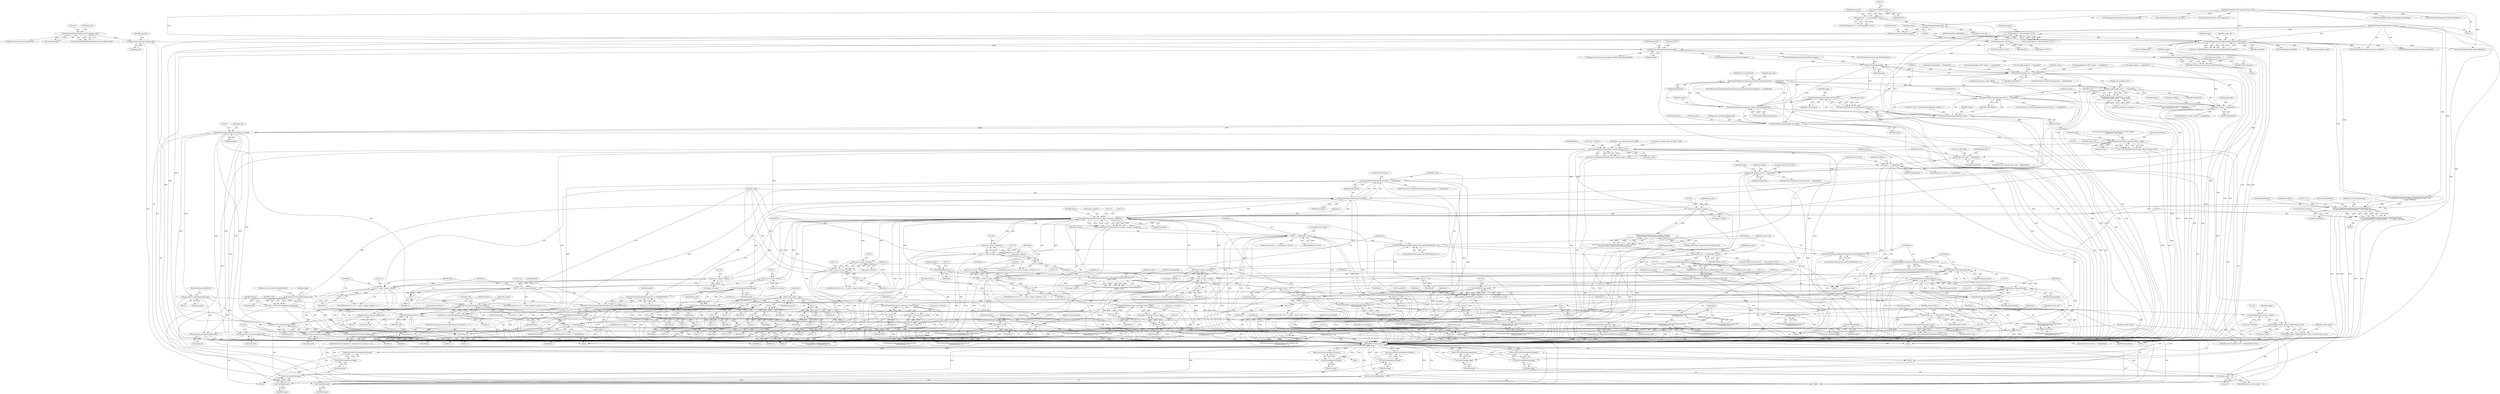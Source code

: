 digraph "0_ImageMagick_f6e9d0d9955e85bdd7540b251cd50d598dacc5e6_29@pointer" {
"1000872" [label="(Call,SetImageColorspace(image,GRAYColorspace))"];
"1000309" [label="(Call,JPEGSourceManager(&jpeg_info,image))"];
"1000306" [label="(Call,jpeg_create_decompress(&jpeg_info))"];
"1000207" [label="(Call,ResetMagickMemory(&jpeg_info,0,sizeof(jpeg_info)))"];
"1000179" [label="(Call,OpenBlob(image_info,image,ReadBinaryBlobMode,exception))"];
"1000175" [label="(Call,AcquireImage(image_info))"];
"1000129" [label="(Call,image_info != (const ImageInfo *) NULL)"];
"1000108" [label="(MethodParameterIn,const ImageInfo *image_info)"];
"1000131" [label="(Call,(const ImageInfo *) NULL)"];
"1000173" [label="(Call,image=AcquireImage(image_info))"];
"1000156" [label="(Call,exception != (ExceptionInfo *) NULL)"];
"1000109" [label="(MethodParameterIn,ExceptionInfo *exception)"];
"1000158" [label="(Call,(ExceptionInfo *) NULL)"];
"1000870" [label="(Call,(void) SetImageColorspace(image,GRAYColorspace))"];
"1000894" [label="(Call,IsITUFaxImage(image))"];
"1000893" [label="(Call,IsITUFaxImage(image) != MagickFalse)"];
"1000915" [label="(Call,AcquireImageColormap(image,StringToUnsignedLong(option)) == MagickFalse)"];
"1000931" [label="(Call,jpeg_info.quantize_colors == MagickFalse)"];
"1000925" [label="(Call,(jpeg_info.output_components == 1) &&\n      (jpeg_info.quantize_colors == MagickFalse))"];
"1000949" [label="(Call,AcquireImageColormap(image,colors) == MagickFalse)"];
"1000958" [label="(Call,image->debug != MagickFalse)"];
"1001036" [label="(Call,image_info->ping != MagickFalse)"];
"1001063" [label="(Call,status == MagickFalse)"];
"1001157" [label="(Call,jpeg_info.quantize_colors != MagickFalse)"];
"1001745" [label="(Call,SyncAuthenticPixels(image,exception) == MagickFalse)"];
"1001763" [label="(Call,status == MagickFalse)"];
"1001772" [label="(Call,status != MagickFalse)"];
"1000900" [label="(Call,SetImageColorspace(image,LabColorspace))"];
"1000898" [label="(Call,(void) SetImageColorspace(image,LabColorspace))"];
"1000916" [label="(Call,AcquireImageColormap(image,StringToUnsignedLong(option)))"];
"1000950" [label="(Call,AcquireImageColormap(image,colors))"];
"1001010" [label="(Call,JPEGSetImageQuality(&jpeg_info,image))"];
"1001014" [label="(Call,JPEGSetImageSamplingFactor(&jpeg_info,image))"];
"1001031" [label="(Call,SetImageProperty(image,\"jpeg:colorspace\",value))"];
"1001029" [label="(Call,(void) SetImageProperty(image,\"jpeg:colorspace\",value))"];
"1001047" [label="(Call,CloseBlob(image))"];
"1001045" [label="(Call,(void) CloseBlob(image))"];
"1001050" [label="(Call,GetFirstImageInList(image))"];
"1001049" [label="(Return,return(GetFirstImageInList(image));)"];
"1001054" [label="(Call,SetImageExtent(image,image->columns,image->rows))"];
"1001052" [label="(Call,status=SetImageExtent(image,image->columns,image->rows))"];
"1001074" [label="(Call,DestroyImageList(image))"];
"1001073" [label="(Return,return(DestroyImageList(image));)"];
"1001079" [label="(Call,(size_t) image->columns)"];
"1001078" [label="(Call,AcquireVirtualMemory((size_t) image->columns,\n     jpeg_info.output_components*sizeof(*jpeg_pixels)))"];
"1001076" [label="(Call,memory_info=AcquireVirtualMemory((size_t) image->columns,\n     jpeg_info.output_components*sizeof(*jpeg_pixels)))"];
"1001092" [label="(Call,memory_info == (MemoryInfo *) NULL)"];
"1001108" [label="(Call,GetVirtualMemoryBlob(memory_info))"];
"1001106" [label="(Call,(JSAMPLE *) GetVirtualMemoryBlob(memory_info))"];
"1001104" [label="(Call,jpeg_pixels=(JSAMPLE *) GetVirtualMemoryBlob(memory_info))"];
"1001323" [label="(Call,(JSAMPROW) jpeg_pixels)"];
"1001319" [label="(Call,scanline[0]=(JSAMPROW) jpeg_pixels)"];
"1001345" [label="(Call,jpeg_read_scanlines(&jpeg_info,scanline,1))"];
"1001344" [label="(Call,jpeg_read_scanlines(&jpeg_info,scanline,1) != 1)"];
"1001767" [label="(Call,jpeg_abort_decompress(&jpeg_info))"];
"1001790" [label="(Call,jpeg_finish_decompress(&jpeg_info))"];
"1001788" [label="(Call,(void) jpeg_finish_decompress(&jpeg_info))"];
"1001793" [label="(Call,jpeg_destroy_decompress(&jpeg_info))"];
"1001364" [label="(Call,p=jpeg_pixels)"];
"1001454" [label="(Call,p++)"];
"1001486" [label="(Call,p++)"];
"1001495" [label="(Call,p++)"];
"1001504" [label="(Call,p++)"];
"1001535" [label="(Call,p++)"];
"1001546" [label="(Call,p++)"];
"1001557" [label="(Call,p++)"];
"1001570" [label="(Call,p++)"];
"1001621" [label="(Call,p++)"];
"1001653" [label="(Call,p++)"];
"1001662" [label="(Call,p++)"];
"1001671" [label="(Call,p++)"];
"1001702" [label="(Call,p++)"];
"1001713" [label="(Call,p++)"];
"1001724" [label="(Call,p++)"];
"1001737" [label="(Call,p++)"];
"1001119" [label="(Call,memory_info != (MemoryInfo *) NULL)"];
"1001126" [label="(Call,RelinquishVirtualMemory(memory_info))"];
"1001124" [label="(Call,memory_info=RelinquishVirtualMemory(memory_info))"];
"1001798" [label="(Call,RelinquishVirtualMemory(memory_info))"];
"1001796" [label="(Call,memory_info=RelinquishVirtualMemory(memory_info))"];
"1001138" [label="(Call,(MagickSizeType) image->columns)"];
"1001137" [label="(Call,(MagickSizeType) image->columns*image->rows)"];
"1001135" [label="(Call,number_pixels=(MagickSizeType) image->columns*image->rows)"];
"1001147" [label="(Call,number_pixels != 0)"];
"1001369" [label="(Call,QueueAuthenticPixels(image,0,y,image->columns,1,exception))"];
"1001367" [label="(Call,q=QueueAuthenticPixels(image,0,y,image->columns,1,exception))"];
"1001379" [label="(Call,q == (PixelPacket *) NULL)"];
"1001445" [label="(Call,SetPixelRGBO(q,image->colormap+(ssize_t) index))"];
"1001456" [label="(Call,q++)"];
"1001479" [label="(Call,SetPixelRed(q,ScaleShortToQuantum(scale*GETJSAMPLE(*p++))))"];
"1001488" [label="(Call,SetPixelGreen(q,ScaleShortToQuantum(scale*GETJSAMPLE(*p++))))"];
"1001497" [label="(Call,SetPixelBlue(q,ScaleShortToQuantum(scale*GETJSAMPLE(*p++))))"];
"1001506" [label="(Call,SetPixelOpacity(q,OpaqueOpacity))"];
"1001509" [label="(Call,q++)"];
"1001572" [label="(Call,SetPixelOpacity(q,OpaqueOpacity))"];
"1001575" [label="(Call,q++)"];
"1001526" [label="(Call,SetPixelCyan(q,QuantumRange-ScaleShortToQuantum(scale*\n                GETJSAMPLE(*p++))))"];
"1001537" [label="(Call,SetPixelMagenta(q,QuantumRange-ScaleShortToQuantum(scale*\n                GETJSAMPLE(*p++))))"];
"1001548" [label="(Call,SetPixelYellow(q,QuantumRange-ScaleShortToQuantum(scale*\n                GETJSAMPLE(*p++))))"];
"1001673" [label="(Call,SetPixelOpacity(q,OpaqueOpacity))"];
"1001676" [label="(Call,q++)"];
"1001646" [label="(Call,SetPixelRed(q,ScaleCharToQuantum((unsigned char)\n              GETJSAMPLE(*p++))))"];
"1001655" [label="(Call,SetPixelGreen(q,ScaleCharToQuantum((unsigned char)\n              GETJSAMPLE(*p++))))"];
"1001664" [label="(Call,SetPixelBlue(q,ScaleCharToQuantum((unsigned char)\n              GETJSAMPLE(*p++))))"];
"1001739" [label="(Call,SetPixelOpacity(q,OpaqueOpacity))"];
"1001742" [label="(Call,q++)"];
"1001693" [label="(Call,SetPixelCyan(q,QuantumRange-ScaleCharToQuantum((unsigned char)\n              GETJSAMPLE(*p++))))"];
"1001704" [label="(Call,SetPixelMagenta(q,QuantumRange-ScaleCharToQuantum((unsigned char)\n              GETJSAMPLE(*p++))))"];
"1001715" [label="(Call,SetPixelYellow(q,QuantumRange-ScaleCharToQuantum((unsigned char)\n              GETJSAMPLE(*p++))))"];
"1001612" [label="(Call,SetPixelRGBO(q,image->colormap+(ssize_t) index))"];
"1001623" [label="(Call,q++)"];
"1001387" [label="(Call,GetAuthenticIndexQueue(image))"];
"1001385" [label="(Call,indexes=GetAuthenticIndexQueue(image))"];
"1001440" [label="(Call,SetPixelIndex(indexes+x,index))"];
"1001451" [label="(Call,(ssize_t) index)"];
"1001447" [label="(Call,image->colormap+(ssize_t) index)"];
"1001441" [label="(Call,indexes+x)"];
"1001559" [label="(Call,SetPixelBlack(indexes+x,QuantumRange-ScaleShortToQuantum(scale*\n                GETJSAMPLE(*p++))))"];
"1001560" [label="(Call,indexes+x)"];
"1001607" [label="(Call,SetPixelIndex(indexes+x,index))"];
"1001618" [label="(Call,(ssize_t) index)"];
"1001614" [label="(Call,image->colormap+(ssize_t) index)"];
"1001608" [label="(Call,indexes+x)"];
"1001726" [label="(Call,SetPixelBlack(indexes+x,QuantumRange-ScaleCharToQuantum(\n              (unsigned char) GETJSAMPLE(*p++))))"];
"1001727" [label="(Call,indexes+x)"];
"1001437" [label="(Call,ConstrainColormapIndex(image,pixel))"];
"1001435" [label="(Call,index=ConstrainColormapIndex(image,pixel))"];
"1001746" [label="(Call,SyncAuthenticPixels(image,exception))"];
"1001354" [label="(Call,ThrowMagickException(exception,GetMagickModule(),\n          CorruptImageWarning,\"SkipToSyncByte\",\"`%s'\",image->filename))"];
"1001352" [label="(Call,(void) ThrowMagickException(exception,GetMagickModule(),\n          CorruptImageWarning,\"SkipToSyncByte\",\"`%s'\",image->filename))"];
"1001753" [label="(Call,SetImageProgress(image,LoadImageTag,(MagickOffsetType) y,\n      image->rows))"];
"1001332" [label="(Call,(ssize_t) image->rows)"];
"1001330" [label="(Call,y < (ssize_t) image->rows)"];
"1001337" [label="(Call,y++)"];
"1001751" [label="(Call,status=SetImageProgress(image,LoadImageTag,(MagickOffsetType) y,\n      image->rows))"];
"1001802" [label="(Call,CloseBlob(image))"];
"1001800" [label="(Call,(void) CloseBlob(image))"];
"1001805" [label="(Call,GetFirstImageInList(image))"];
"1001804" [label="(Return,return(GetFirstImageInList(image));)"];
"1001600" [label="(Call,ConstrainColormapIndex(image,(size_t) GETJSAMPLE(*p)))"];
"1001598" [label="(Call,index=ConstrainColormapIndex(image,(size_t) GETJSAMPLE(*p)))"];
"1001417" [label="(Call,(ssize_t) image->columns)"];
"1001415" [label="(Call,x < (ssize_t) image->columns)"];
"1001422" [label="(Call,x++)"];
"1001471" [label="(Call,(ssize_t) image->columns)"];
"1001469" [label="(Call,x < (ssize_t) image->columns)"];
"1001476" [label="(Call,x++)"];
"1001518" [label="(Call,(ssize_t) image->columns)"];
"1001516" [label="(Call,x < (ssize_t) image->columns)"];
"1001523" [label="(Call,x++)"];
"1001590" [label="(Call,(ssize_t) image->columns)"];
"1001588" [label="(Call,x < (ssize_t) image->columns)"];
"1001595" [label="(Call,x++)"];
"1001638" [label="(Call,(ssize_t) image->columns)"];
"1001636" [label="(Call,x < (ssize_t) image->columns)"];
"1001643" [label="(Call,x++)"];
"1001685" [label="(Call,(ssize_t) image->columns)"];
"1001683" [label="(Call,x < (ssize_t) image->columns)"];
"1001690" [label="(Call,x++)"];
"1001756" [label="(Call,(MagickOffsetType) y)"];
"1001133" [label="(Call,CloseBlob(image))"];
"1001131" [label="(Call,(void) CloseBlob(image))"];
"1001151" [label="(Call,GetFirstImageInList(image))"];
"1001150" [label="(Return,return(GetFirstImageInList(image));)"];
"1001154" [label="(Call,DestroyImage(image))"];
"1001153" [label="(Return,return(DestroyImage(image));)"];
"1001042" [label="(Call,jpeg_destroy_decompress(&jpeg_info))"];
"1001098" [label="(Call,jpeg_destroy_decompress(&jpeg_info))"];
"1001128" [label="(Call,jpeg_destroy_decompress(&jpeg_info))"];
"1001470" [label="(Identifier,x)"];
"1000315" [label="(Identifier,jpeg_info)"];
"1001134" [label="(Identifier,image)"];
"1001348" [label="(Identifier,scanline)"];
"1001675" [label="(Identifier,OpaqueOpacity)"];
"1000928" [label="(Identifier,jpeg_info)"];
"1001094" [label="(Call,(MemoryInfo *) NULL)"];
"1001763" [label="(Call,status == MagickFalse)"];
"1001098" [label="(Call,jpeg_destroy_decompress(&jpeg_info))"];
"1001654" [label="(Identifier,p)"];
"1001109" [label="(Identifier,memory_info)"];
"1001067" [label="(Call,InheritException(exception,&image->exception))"];
"1001479" [label="(Call,SetPixelRed(q,ScaleShortToQuantum(scale*GETJSAMPLE(*p++))))"];
"1001665" [label="(Identifier,q)"];
"1001476" [label="(Call,x++)"];
"1001759" [label="(Call,image->rows)"];
"1001485" [label="(Call,*p++)"];
"1001736" [label="(Call,*p++)"];
"1001487" [label="(Identifier,p)"];
"1000949" [label="(Call,AcquireImageColormap(image,colors) == MagickFalse)"];
"1001157" [label="(Call,jpeg_info.quantize_colors != MagickFalse)"];
"1000953" [label="(Identifier,MagickFalse)"];
"1001623" [label="(Call,q++)"];
"1001738" [label="(Identifier,p)"];
"1001384" [label="(ControlStructure,break;)"];
"1001439" [label="(Identifier,pixel)"];
"1001456" [label="(Call,q++)"];
"1001715" [label="(Call,SetPixelYellow(q,QuantumRange-ScaleCharToQuantum((unsigned char)\n              GETJSAMPLE(*p++))))"];
"1001444" [label="(Identifier,index)"];
"1000682" [label="(Call,jpeg_info.quantize_colors=TRUE)"];
"1000888" [label="(Call,SetImageColorspace(image,CMYKColorspace))"];
"1000211" [label="(Call,sizeof(jpeg_info))"];
"1001747" [label="(Identifier,image)"];
"1001507" [label="(Identifier,q)"];
"1001427" [label="(Identifier,pixel)"];
"1001684" [label="(Identifier,x)"];
"1001331" [label="(Identifier,y)"];
"1001570" [label="(Call,p++)"];
"1000806" [label="(Call,GetImageOption(image_info,\"jpeg:fancy-upsampling\"))"];
"1001509" [label="(Call,q++)"];
"1001679" [label="(ControlStructure,for (x=0; x < (ssize_t) image->columns; x++))"];
"1001435" [label="(Call,index=ConstrainColormapIndex(image,pixel))"];
"1001726" [label="(Call,SetPixelBlack(indexes+x,QuantumRange-ScaleCharToQuantum(\n              (unsigned char) GETJSAMPLE(*p++))))"];
"1001415" [label="(Call,x < (ssize_t) image->columns)"];
"1001645" [label="(Block,)"];
"1001760" [label="(Identifier,image)"];
"1001769" [label="(Identifier,jpeg_info)"];
"1000129" [label="(Call,image_info != (const ImageInfo *) NULL)"];
"1000960" [label="(Identifier,image)"];
"1001737" [label="(Call,p++)"];
"1001424" [label="(Block,)"];
"1000917" [label="(Identifier,image)"];
"1000872" [label="(Call,SetImageColorspace(image,GRAYColorspace))"];
"1001321" [label="(Identifier,scanline)"];
"1001652" [label="(Call,*p++)"];
"1000924" [label="(ControlStructure,if ((jpeg_info.output_components == 1) &&\n      (jpeg_info.quantize_colors == MagickFalse)))"];
"1001797" [label="(Identifier,memory_info)"];
"1001534" [label="(Call,*p++)"];
"1001120" [label="(Identifier,memory_info)"];
"1001128" [label="(Call,jpeg_destroy_decompress(&jpeg_info))"];
"1001330" [label="(Call,y < (ssize_t) image->rows)"];
"1001609" [label="(Identifier,indexes)"];
"1001690" [label="(Call,x++)"];
"1001724" [label="(Call,p++)"];
"1001454" [label="(Call,p++)"];
"1001073" [label="(Return,return(DestroyImageList(image));)"];
"1001523" [label="(Call,x++)"];
"1001664" [label="(Call,SetPixelBlue(q,ScaleCharToQuantum((unsigned char)\n              GETJSAMPLE(*p++))))"];
"1001466" [label="(Call,x=0)"];
"1001135" [label="(Call,number_pixels=(MagickSizeType) image->columns*image->rows)"];
"1001062" [label="(ControlStructure,if (status == MagickFalse))"];
"1001151" [label="(Call,GetFirstImageInList(image))"];
"1001064" [label="(Identifier,status)"];
"1001796" [label="(Call,memory_info=RelinquishVirtualMemory(memory_info))"];
"1001370" [label="(Identifier,image)"];
"1001063" [label="(Call,status == MagickFalse)"];
"1001469" [label="(Call,x < (ssize_t) image->columns)"];
"1001366" [label="(Identifier,jpeg_pixels)"];
"1001481" [label="(Call,ScaleShortToQuantum(scale*GETJSAMPLE(*p++)))"];
"1000335" [label="(Call,IsOptionMember(\"IPTC\",option) == MagickFalse)"];
"1001455" [label="(Identifier,p)"];
"1000875" [label="(ControlStructure,break;)"];
"1000957" [label="(ControlStructure,if (image->debug != MagickFalse))"];
"1001607" [label="(Call,SetPixelIndex(indexes+x,index))"];
"1000951" [label="(Identifier,image)"];
"1001150" [label="(Return,return(GetFirstImageInList(image));)"];
"1001518" [label="(Call,(ssize_t) image->columns)"];
"1001419" [label="(Call,image->columns)"];
"1000869" [label="(Block,)"];
"1001436" [label="(Identifier,index)"];
"1000490" [label="(Call,GetImageOption(image_info,\"jpeg:size\"))"];
"1001154" [label="(Call,DestroyImage(image))"];
"1001633" [label="(Call,x=0)"];
"1001131" [label="(Call,(void) CloseBlob(image))"];
"1001059" [label="(Call,image->rows)"];
"1001799" [label="(Identifier,memory_info)"];
"1001319" [label="(Call,scanline[0]=(JSAMPROW) jpeg_pixels)"];
"1001772" [label="(Call,status != MagickFalse)"];
"1001074" [label="(Call,DestroyImageList(image))"];
"1000311" [label="(Identifier,jpeg_info)"];
"1001367" [label="(Call,q=QueueAuthenticPixels(image,0,y,image->columns,1,exception))"];
"1001158" [label="(Call,jpeg_info.quantize_colors)"];
"1001373" [label="(Call,image->columns)"];
"1001121" [label="(Call,(MemoryInfo *) NULL)"];
"1001457" [label="(Identifier,q)"];
"1001053" [label="(Identifier,status)"];
"1001351" [label="(Block,)"];
"1001129" [label="(Call,&jpeg_info)"];
"1001517" [label="(Identifier,x)"];
"1001661" [label="(Call,*p++)"];
"1001136" [label="(Identifier,number_pixels)"];
"1001349" [label="(Literal,1)"];
"1000133" [label="(Identifier,NULL)"];
"1001716" [label="(Identifier,q)"];
"1001672" [label="(Identifier,p)"];
"1000205" [label="(Call,(void) ResetMagickMemory(&jpeg_info,0,sizeof(jpeg_info)))"];
"1001755" [label="(Identifier,LoadImageTag)"];
"1000910" [label="(Identifier,option)"];
"1001441" [label="(Call,indexes+x)"];
"1001795" [label="(Identifier,jpeg_info)"];
"1001320" [label="(Call,scanline[0])"];
"1001538" [label="(Identifier,q)"];
"1001068" [label="(Identifier,exception)"];
"1001537" [label="(Call,SetPixelMagenta(q,QuantumRange-ScaleShortToQuantum(scale*\n                GETJSAMPLE(*p++))))"];
"1001346" [label="(Call,&jpeg_info)"];
"1001618" [label="(Call,(ssize_t) index)"];
"1001802" [label="(Call,CloseBlob(image))"];
"1000307" [label="(Call,&jpeg_info)"];
"1001691" [label="(Identifier,x)"];
"1001130" [label="(Identifier,jpeg_info)"];
"1001585" [label="(Call,x=0)"];
"1001494" [label="(Call,*p++)"];
"1001528" [label="(Call,QuantumRange-ScaleShortToQuantum(scale*\n                GETJSAMPLE(*p++)))"];
"1001560" [label="(Call,indexes+x)"];
"1000831" [label="(Call,image->columns=jpeg_info.output_width)"];
"1001147" [label="(Call,number_pixels != 0)"];
"1001611" [label="(Identifier,index)"];
"1001037" [label="(Call,image_info->ping)"];
"1001767" [label="(Call,jpeg_abort_decompress(&jpeg_info))"];
"1001032" [label="(Identifier,image)"];
"1001050" [label="(Call,GetFirstImageInList(image))"];
"1001108" [label="(Call,GetVirtualMemoryBlob(memory_info))"];
"1001572" [label="(Call,SetPixelOpacity(q,OpaqueOpacity))"];
"1001614" [label="(Call,image->colormap+(ssize_t) index)"];
"1001595" [label="(Call,x++)"];
"1000191" [label="(Call,DestroyImageList(image))"];
"1001806" [label="(Identifier,image)"];
"1001632" [label="(ControlStructure,for (x=0; x < (ssize_t) image->columns; x++))"];
"1001042" [label="(Call,jpeg_destroy_decompress(&jpeg_info))"];
"1001156" [label="(ControlStructure,if (jpeg_info.quantize_colors != MagickFalse))"];
"1001742" [label="(Call,q++)"];
"1001596" [label="(Identifier,x)"];
"1001744" [label="(ControlStructure,if (SyncAuthenticPixels(image,exception) == MagickFalse))"];
"1001791" [label="(Call,&jpeg_info)"];
"1001535" [label="(Call,p++)"];
"1001138" [label="(Call,(MagickSizeType) image->columns)"];
"1000925" [label="(Call,(jpeg_info.output_components == 1) &&\n      (jpeg_info.quantize_colors == MagickFalse))"];
"1001646" [label="(Call,SetPixelRed(q,ScaleCharToQuantum((unsigned char)\n              GETJSAMPLE(*p++))))"];
"1001506" [label="(Call,SetPixelOpacity(q,OpaqueOpacity))"];
"1001012" [label="(Identifier,jpeg_info)"];
"1001338" [label="(Identifier,y)"];
"1000182" [label="(Identifier,ReadBinaryBlobMode)"];
"1001558" [label="(Identifier,p)"];
"1001332" [label="(Call,(ssize_t) image->rows)"];
"1000962" [label="(Identifier,MagickFalse)"];
"1000367" [label="(Call,IsOptionMember(\"APP\",option) == MagickFalse)"];
"1001015" [label="(Call,&jpeg_info)"];
"1001143" [label="(Call,image->rows)"];
"1001478" [label="(Block,)"];
"1001386" [label="(Identifier,indexes)"];
"1001739" [label="(Call,SetPixelOpacity(q,OpaqueOpacity))"];
"1001749" [label="(Identifier,MagickFalse)"];
"1001756" [label="(Call,(MagickOffsetType) y)"];
"1001388" [label="(Identifier,image)"];
"1001104" [label="(Call,jpeg_pixels=(JSAMPLE *) GetVirtualMemoryBlob(memory_info))"];
"1001746" [label="(Call,SyncAuthenticPixels(image,exception))"];
"1001766" [label="(Block,)"];
"1001093" [label="(Identifier,memory_info)"];
"1001526" [label="(Call,SetPixelCyan(q,QuantumRange-ScaleShortToQuantum(scale*\n                GETJSAMPLE(*p++))))"];
"1001440" [label="(Call,SetPixelIndex(indexes+x,index))"];
"1001153" [label="(Return,return(DestroyImage(image));)"];
"1001052" [label="(Call,status=SetImageExtent(image,image->columns,image->rows))"];
"1000900" [label="(Call,SetImageColorspace(image,LabColorspace))"];
"1001328" [label="(Identifier,y)"];
"1001539" [label="(Call,QuantumRange-ScaleShortToQuantum(scale*\n                GETJSAMPLE(*p++)))"];
"1000931" [label="(Call,jpeg_info.quantize_colors == MagickFalse)"];
"1001066" [label="(Block,)"];
"1000130" [label="(Identifier,image_info)"];
"1001326" [label="(ControlStructure,for (y=0; y < (ssize_t) image->rows; y++))"];
"1000916" [label="(Call,AcquireImageColormap(image,StringToUnsignedLong(option)))"];
"1001730" [label="(Call,QuantumRange-ScaleCharToQuantum(\n              (unsigned char) GETJSAMPLE(*p++)))"];
"1000820" [label="(Call,IsStringTrue(option) != MagickFalse)"];
"1001613" [label="(Identifier,q)"];
"1001727" [label="(Call,indexes+x)"];
"1001442" [label="(Identifier,indexes)"];
"1001010" [label="(Call,JPEGSetImageQuality(&jpeg_info,image))"];
"1000898" [label="(Call,(void) SetImageColorspace(image,LabColorspace))"];
"1001504" [label="(Call,p++)"];
"1000870" [label="(Call,(void) SetImageColorspace(image,GRAYColorspace))"];
"1001597" [label="(Block,)"];
"1000604" [label="(Call,image->debug != MagickFalse)"];
"1001765" [label="(Identifier,MagickFalse)"];
"1001102" [label="(Identifier,ResourceLimitError)"];
"1000955" [label="(Identifier,ResourceLimitError)"];
"1001445" [label="(Call,SetPixelRGBO(q,image->colormap+(ssize_t) index))"];
"1001029" [label="(Call,(void) SetImageProperty(image,\"jpeg:colorspace\",value))"];
"1000893" [label="(Call,IsITUFaxImage(image) != MagickFalse)"];
"1000181" [label="(Identifier,image)"];
"1001758" [label="(Identifier,y)"];
"1001423" [label="(Identifier,x)"];
"1000922" [label="(Identifier,ResourceLimitError)"];
"1001075" [label="(Identifier,image)"];
"1001694" [label="(Identifier,q)"];
"1001106" [label="(Call,(JSAMPLE *) GetVirtualMemoryBlob(memory_info))"];
"1000864" [label="(Call,SetImageColorspace(image,sRGBColorspace))"];
"1001011" [label="(Call,&jpeg_info)"];
"1001638" [label="(Call,(ssize_t) image->columns)"];
"1001685" [label="(Call,(ssize_t) image->columns)"];
"1001365" [label="(Identifier,p)"];
"1001624" [label="(Identifier,q)"];
"1000210" [label="(Literal,0)"];
"1001584" [label="(ControlStructure,for (x=0; x < (ssize_t) image->columns; x++))"];
"1000672" [label="(Call,GetImageOption(image_info,\"jpeg:colors\"))"];
"1001773" [label="(Identifier,status)"];
"1001451" [label="(Call,(ssize_t) index)"];
"1001674" [label="(Identifier,q)"];
"1001358" [label="(Literal,\"SkipToSyncByte\")"];
"1000650" [label="(Call,ThrowMagickException(exception,GetMagickModule(),OptionError,\n      \"12-bit JPEG not supported. Reducing pixel data to 8 bits\",\"`%s'\",\n      image->filename))"];
"1000208" [label="(Call,&jpeg_info)"];
"1001091" [label="(ControlStructure,if (memory_info == (MemoryInfo *) NULL))"];
"1000109" [label="(MethodParameterIn,ExceptionInfo *exception)"];
"1001706" [label="(Call,QuantumRange-ScaleCharToQuantum((unsigned char)\n              GETJSAMPLE(*p++)))"];
"1001105" [label="(Identifier,jpeg_pixels)"];
"1001653" [label="(Call,p++)"];
"1001387" [label="(Call,GetAuthenticIndexQueue(image))"];
"1000313" [label="(Call,jpeg_set_marker_processor(&jpeg_info,JPEG_COM,ReadComment))"];
"1001703" [label="(Identifier,p)"];
"1001357" [label="(Identifier,CorruptImageWarning)"];
"1001114" [label="(Identifier,error_manager)"];
"1001356" [label="(Call,GetMagickModule())"];
"1001417" [label="(Call,(ssize_t) image->columns)"];
"1000289" [label="(Call,InheritException(exception,&image->exception))"];
"1001014" [label="(Call,JPEGSetImageSamplingFactor(&jpeg_info,image))"];
"1001788" [label="(Call,(void) jpeg_finish_decompress(&jpeg_info))"];
"1001573" [label="(Identifier,q)"];
"1001369" [label="(Call,QueueAuthenticPixels(image,0,y,image->columns,1,exception))"];
"1001601" [label="(Identifier,image)"];
"1000310" [label="(Call,&jpeg_info)"];
"1001146" [label="(ControlStructure,if (number_pixels != 0))"];
"1001144" [label="(Identifier,image)"];
"1001569" [label="(Call,*p++)"];
"1001524" [label="(Identifier,x)"];
"1001516" [label="(Call,x < (ssize_t) image->columns)"];
"1001371" [label="(Literal,0)"];
"1001771" [label="(ControlStructure,if (status != MagickFalse))"];
"1001041" [label="(Block,)"];
"1001670" [label="(Call,*p++)"];
"1001323" [label="(Call,(JSAMPROW) jpeg_pixels)"];
"1001745" [label="(Call,SyncAuthenticPixels(image,exception) == MagickFalse)"];
"1001477" [label="(Identifier,x)"];
"1001677" [label="(Identifier,q)"];
"1001325" [label="(Identifier,jpeg_pixels)"];
"1000110" [label="(Block,)"];
"1001562" [label="(Identifier,x)"];
"1001608" [label="(Call,indexes+x)"];
"1001490" [label="(Call,ScaleShortToQuantum(scale*GETJSAMPLE(*p++)))"];
"1001750" [label="(ControlStructure,break;)"];
"1001520" [label="(Call,image->columns)"];
"1001702" [label="(Call,p++)"];
"1001656" [label="(Identifier,q)"];
"1000155" [label="(Call,assert(exception != (ExceptionInfo *) NULL))"];
"1001339" [label="(Block,)"];
"1001666" [label="(Call,ScaleCharToQuantum((unsigned char)\n              GETJSAMPLE(*p++)))"];
"1000108" [label="(MethodParameterIn,const ImageInfo *image_info)"];
"1001344" [label="(Call,jpeg_read_scanlines(&jpeg_info,scanline,1) != 1)"];
"1001343" [label="(ControlStructure,if (jpeg_read_scanlines(&jpeg_info,scanline,1) != 1))"];
"1001692" [label="(Block,)"];
"1000958" [label="(Call,image->debug != MagickFalse)"];
"1001031" [label="(Call,SetImageProperty(image,\"jpeg:colorspace\",value))"];
"1001643" [label="(Call,x++)"];
"1001127" [label="(Identifier,memory_info)"];
"1000207" [label="(Call,ResetMagickMemory(&jpeg_info,0,sizeof(jpeg_info)))"];
"1001804" [label="(Return,return(GetFirstImageInList(image));)"];
"1001640" [label="(Call,image->columns)"];
"1001762" [label="(ControlStructure,if (status == MagickFalse))"];
"1001081" [label="(Call,image->columns)"];
"1001076" [label="(Call,memory_info=AcquireVirtualMemory((size_t) image->columns,\n     jpeg_info.output_components*sizeof(*jpeg_pixels)))"];
"1001411" [label="(ControlStructure,for (x=0; x < (ssize_t) image->columns; x++))"];
"1001355" [label="(Identifier,exception)"];
"1001363" [label="(ControlStructure,continue;)"];
"1001764" [label="(Identifier,status)"];
"1001385" [label="(Call,indexes=GetAuthenticIndexQueue(image))"];
"1001731" [label="(Identifier,QuantumRange)"];
"1001034" [label="(Identifier,value)"];
"1001426" [label="(Call,pixel=(size_t) (scale*GETJSAMPLE(*p)))"];
"1000176" [label="(Identifier,image_info)"];
"1001621" [label="(Call,p++)"];
"1000902" [label="(Identifier,LabColorspace)"];
"1001770" [label="(ControlStructure,break;)"];
"1001092" [label="(Call,memory_info == (MemoryInfo *) NULL)"];
"1001416" [label="(Identifier,x)"];
"1001794" [label="(Call,&jpeg_info)"];
"1001020" [label="(Call,FormatLocaleString(value,MaxTextExtent,\"%.20g\",(double)\n    jpeg_info.out_color_space))"];
"1001352" [label="(Call,(void) ThrowMagickException(exception,GetMagickModule(),\n          CorruptImageWarning,\"SkipToSyncByte\",\"`%s'\",image->filename))"];
"1001359" [label="(Literal,\"`%s'\")"];
"1000939" [label="(Identifier,colors)"];
"1001465" [label="(ControlStructure,for (x=0; x < (ssize_t) image->columns; x++))"];
"1000697" [label="(Call,GetImageOption(image_info,\"jpeg:block-smoothing\"))"];
"1001079" [label="(Call,(size_t) image->columns)"];
"1001448" [label="(Call,image->colormap)"];
"1001798" [label="(Call,RelinquishVirtualMemory(memory_info))"];
"1001673" [label="(Call,SetPixelOpacity(q,OpaqueOpacity))"];
"1000160" [label="(Identifier,NULL)"];
"1000232" [label="(Call,(MemoryInfo *) NULL)"];
"1000880" [label="(Call,SetImageColorspace(image,YCbCrColorspace))"];
"1001559" [label="(Call,SetPixelBlack(indexes+x,QuantumRange-ScaleShortToQuantum(scale*\n                GETJSAMPLE(*p++))))"];
"1001152" [label="(Identifier,image)"];
"1001588" [label="(Call,x < (ssize_t) image->columns)"];
"1001055" [label="(Identifier,image)"];
"1001752" [label="(Identifier,status)"];
"1001412" [label="(Call,x=0)"];
"1001512" [label="(ControlStructure,for (x=0; x < (ssize_t) image->columns; x++))"];
"1001453" [label="(Identifier,index)"];
"1001563" [label="(Call,QuantumRange-ScaleShortToQuantum(scale*\n                GETJSAMPLE(*p++)))"];
"1001610" [label="(Identifier,x)"];
"1001380" [label="(Identifier,q)"];
"1001368" [label="(Identifier,q)"];
"1001729" [label="(Identifier,x)"];
"1000932" [label="(Call,jpeg_info.quantize_colors)"];
"1001557" [label="(Call,p++)"];
"1001013" [label="(Identifier,image)"];
"1001126" [label="(Call,RelinquishVirtualMemory(memory_info))"];
"1001438" [label="(Identifier,image)"];
"1000235" [label="(Call,error_manager.image=image)"];
"1001574" [label="(Identifier,OpaqueOpacity)"];
"1001714" [label="(Identifier,p)"];
"1001480" [label="(Identifier,q)"];
"1001499" [label="(Call,ScaleShortToQuantum(scale*GETJSAMPLE(*p++)))"];
"1001447" [label="(Call,image->colormap+(ssize_t) index)"];
"1001676" [label="(Call,q++)"];
"1001590" [label="(Call,(ssize_t) image->columns)"];
"1001488" [label="(Call,SetPixelGreen(q,ScaleShortToQuantum(scale*GETJSAMPLE(*p++))))"];
"1001743" [label="(Identifier,q)"];
"1001662" [label="(Call,p++)"];
"1001497" [label="(Call,SetPixelBlue(q,ScaleShortToQuantum(scale*GETJSAMPLE(*p++))))"];
"1001036" [label="(Call,image_info->ping != MagickFalse)"];
"1001550" [label="(Call,QuantumRange-ScaleShortToQuantum(scale*\n                GETJSAMPLE(*p++)))"];
"1001508" [label="(Identifier,OpaqueOpacity)"];
"1001486" [label="(Call,p++)"];
"1001536" [label="(Identifier,p)"];
"1001695" [label="(Call,QuantumRange-ScaleCharToQuantum((unsigned char)\n              GETJSAMPLE(*p++)))"];
"1000926" [label="(Call,jpeg_info.output_components == 1)"];
"1000269" [label="(Call,CloseBlob(image))"];
"1001045" [label="(Call,(void) CloseBlob(image))"];
"1000175" [label="(Call,AcquireImage(image_info))"];
"1001647" [label="(Identifier,q)"];
"1001125" [label="(Identifier,memory_info)"];
"1001155" [label="(Identifier,image)"];
"1001117" [label="(Block,)"];
"1000179" [label="(Call,OpenBlob(image_info,image,ReadBinaryBlobMode,exception))"];
"1001549" [label="(Identifier,q)"];
"1001097" [label="(Block,)"];
"1000950" [label="(Call,AcquireImageColormap(image,colors))"];
"1001620" [label="(Identifier,index)"];
"1001049" [label="(Return,return(GetFirstImageInList(image));)"];
"1001360" [label="(Call,image->filename)"];
"1001035" [label="(ControlStructure,if (image_info->ping != MagickFalse))"];
"1000178" [label="(Identifier,status)"];
"1000895" [label="(Identifier,image)"];
"1001048" [label="(Identifier,image)"];
"1001118" [label="(ControlStructure,if (memory_info != (MemoryInfo *) NULL))"];
"1001149" [label="(Literal,0)"];
"1001334" [label="(Call,image->rows)"];
"1001800" [label="(Call,(void) CloseBlob(image))"];
"1001740" [label="(Identifier,q)"];
"1000724" [label="(Call,GetImageOption(image_info,\"jpeg:dct-method\"))"];
"1001446" [label="(Identifier,q)"];
"1000935" [label="(Identifier,MagickFalse)"];
"1001683" [label="(Call,x < (ssize_t) image->columns)"];
"1001378" [label="(ControlStructure,if (q == (PixelPacket *) NULL))"];
"1001680" [label="(Call,x=0)"];
"1001602" [label="(Call,(size_t) GETJSAMPLE(*p))"];
"1001503" [label="(Call,*p++)"];
"1000897" [label="(Block,)"];
"1001774" [label="(Identifier,MagickFalse)"];
"1001600" [label="(Call,ConstrainColormapIndex(image,(size_t) GETJSAMPLE(*p)))"];
"1000938" [label="(Call,colors=(size_t) GetQuantumRange(image->depth)+1)"];
"1001510" [label="(Identifier,q)"];
"1001051" [label="(Identifier,image)"];
"1001473" [label="(Call,image->columns)"];
"1001648" [label="(Call,ScaleCharToQuantum((unsigned char)\n              GETJSAMPLE(*p++)))"];
"1000873" [label="(Identifier,image)"];
"1001040" [label="(Identifier,MagickFalse)"];
"1000320" [label="(Call,GetImageOption(image_info,\"profile:skip\"))"];
"1001655" [label="(Call,SetPixelGreen(q,ScaleCharToQuantum((unsigned char)\n              GETJSAMPLE(*p++))))"];
"1001781" [label="(ControlStructure,if (setjmp(error_manager.error_recovery) == 0))"];
"1000905" [label="(Identifier,jpeg_info)"];
"1001056" [label="(Call,image->columns)"];
"1000915" [label="(Call,AcquireImageColormap(image,StringToUnsignedLong(option)) == MagickFalse)"];
"1000967" [label="(Identifier,image)"];
"1001350" [label="(Literal,1)"];
"1001345" [label="(Call,jpeg_read_scanlines(&jpeg_info,scanline,1))"];
"1001657" [label="(Call,ScaleCharToQuantum((unsigned char)\n              GETJSAMPLE(*p++)))"];
"1001576" [label="(Identifier,q)"];
"1001547" [label="(Identifier,p)"];
"1001723" [label="(Call,*p++)"];
"1000177" [label="(Call,status=OpenBlob(image_info,image,ReadBinaryBlobMode,exception))"];
"1000131" [label="(Call,(const ImageInfo *) NULL)"];
"1000248" [label="(Call,jpeg_destroy_decompress(&jpeg_info))"];
"1001495" [label="(Call,p++)"];
"1001592" [label="(Call,image->columns)"];
"1001561" [label="(Identifier,indexes)"];
"1001748" [label="(Identifier,exception)"];
"1001548" [label="(Call,SetPixelYellow(q,QuantumRange-ScaleShortToQuantum(scale*\n                GETJSAMPLE(*p++))))"];
"1001704" [label="(Call,SetPixelMagenta(q,QuantumRange-ScaleCharToQuantum((unsigned char)\n              GETJSAMPLE(*p++))))"];
"1001615" [label="(Call,image->colormap)"];
"1001044" [label="(Identifier,jpeg_info)"];
"1000157" [label="(Identifier,exception)"];
"1001793" [label="(Call,jpeg_destroy_decompress(&jpeg_info))"];
"1001687" [label="(Call,image->columns)"];
"1001086" [label="(Identifier,jpeg_info)"];
"1001133" [label="(Call,CloseBlob(image))"];
"1001148" [label="(Identifier,number_pixels)"];
"1001099" [label="(Call,&jpeg_info)"];
"1001663" [label="(Identifier,p)"];
"1000920" [label="(Identifier,MagickFalse)"];
"1001525" [label="(Block,)"];
"1001443" [label="(Identifier,x)"];
"1001571" [label="(Identifier,p)"];
"1001725" [label="(Identifier,p)"];
"1000711" [label="(Call,IsStringTrue(option) != MagickFalse)"];
"1001084" [label="(Call,jpeg_info.output_components*sizeof(*jpeg_pixels))"];
"1000838" [label="(Call,image->rows=jpeg_info.output_height)"];
"1001364" [label="(Call,p=jpeg_pixels)"];
"1001377" [label="(Identifier,exception)"];
"1001422" [label="(Call,x++)"];
"1001489" [label="(Identifier,q)"];
"1000894" [label="(Call,IsITUFaxImage(image))"];
"1001376" [label="(Literal,1)"];
"1001124" [label="(Call,memory_info=RelinquishVirtualMemory(memory_info))"];
"1001589" [label="(Identifier,x)"];
"1001381" [label="(Call,(PixelPacket *) NULL)"];
"1001701" [label="(Call,*p++)"];
"1000896" [label="(Identifier,MagickFalse)"];
"1001437" [label="(Call,ConstrainColormapIndex(image,pixel))"];
"1001807" [label="(MethodReturn,static Image *)"];
"1001575" [label="(Call,q++)"];
"1000194" [label="(Call,(Image *) NULL)"];
"1001790" [label="(Call,jpeg_finish_decompress(&jpeg_info))"];
"1001805" [label="(Call,GetFirstImageInList(image))"];
"1001379" [label="(Call,q == (PixelPacket *) NULL)"];
"1001065" [label="(Identifier,MagickFalse)"];
"1000901" [label="(Identifier,image)"];
"1001033" [label="(Literal,\"jpeg:colorspace\")"];
"1001078" [label="(Call,AcquireVirtualMemory((size_t) image->columns,\n     jpeg_info.output_components*sizeof(*jpeg_pixels)))"];
"1001754" [label="(Identifier,image)"];
"1001043" [label="(Call,&jpeg_info)"];
"1000128" [label="(Call,assert(image_info != (const ImageInfo *) NULL))"];
"1000306" [label="(Call,jpeg_create_decompress(&jpeg_info))"];
"1001047" [label="(Call,CloseBlob(image))"];
"1001017" [label="(Identifier,image)"];
"1001327" [label="(Call,y=0)"];
"1001612" [label="(Call,SetPixelRGBO(q,image->colormap+(ssize_t) index))"];
"1001137" [label="(Call,(MagickSizeType) image->columns*image->rows)"];
"1001636" [label="(Call,x < (ssize_t) image->columns)"];
"1001803" [label="(Identifier,image)"];
"1001753" [label="(Call,SetImageProgress(image,LoadImageTag,(MagickOffsetType) y,\n      image->rows))"];
"1000918" [label="(Call,StringToUnsignedLong(option))"];
"1001556" [label="(Call,*p++)"];
"1001054" [label="(Call,SetImageExtent(image,image->columns,image->rows))"];
"1001546" [label="(Call,p++)"];
"1001337" [label="(Call,y++)"];
"1000892" [label="(ControlStructure,if (IsITUFaxImage(image) != MagickFalse))"];
"1000180" [label="(Identifier,image_info)"];
"1001498" [label="(Identifier,q)"];
"1001354" [label="(Call,ThrowMagickException(exception,GetMagickModule(),\n          CorruptImageWarning,\"SkipToSyncByte\",\"`%s'\",image->filename))"];
"1001161" [label="(Identifier,MagickFalse)"];
"1000173" [label="(Call,image=AcquireImage(image_info))"];
"1001513" [label="(Call,x=0)"];
"1000948" [label="(ControlStructure,if (AcquireImageColormap(image,colors) == MagickFalse))"];
"1000914" [label="(ControlStructure,if (AcquireImageColormap(image,StringToUnsignedLong(option)) == MagickFalse))"];
"1001165" [label="(Identifier,image)"];
"1000158" [label="(Call,(ExceptionInfo *) NULL)"];
"1001637" [label="(Identifier,x)"];
"1001705" [label="(Identifier,q)"];
"1001527" [label="(Identifier,q)"];
"1000828" [label="(Call,jpeg_start_decompress(&jpeg_info))"];
"1000312" [label="(Identifier,image)"];
"1001778" [label="(Identifier,error_manager)"];
"1001622" [label="(Identifier,p)"];
"1000309" [label="(Call,JPEGSourceManager(&jpeg_info,image))"];
"1001347" [label="(Identifier,jpeg_info)"];
"1001713" [label="(Call,p++)"];
"1001100" [label="(Identifier,jpeg_info)"];
"1001717" [label="(Call,QuantumRange-ScaleCharToQuantum((unsigned char)\n              GETJSAMPLE(*p++)))"];
"1001471" [label="(Call,(ssize_t) image->columns)"];
"1001712" [label="(Call,*p++)"];
"1001372" [label="(Identifier,y)"];
"1001392" [label="(Identifier,jpeg_info)"];
"1000874" [label="(Identifier,GRAYColorspace)"];
"1000174" [label="(Identifier,image)"];
"1001505" [label="(Identifier,p)"];
"1001741" [label="(Identifier,OpaqueOpacity)"];
"1001598" [label="(Call,index=ConstrainColormapIndex(image,(size_t) GETJSAMPLE(*p)))"];
"1001728" [label="(Identifier,indexes)"];
"1001599" [label="(Identifier,index)"];
"1001119" [label="(Call,memory_info != (MemoryInfo *) NULL)"];
"1001496" [label="(Identifier,p)"];
"1001545" [label="(Call,*p++)"];
"1001077" [label="(Identifier,memory_info)"];
"1000952" [label="(Identifier,colors)"];
"1001644" [label="(Identifier,x)"];
"1001016" [label="(Identifier,jpeg_info)"];
"1001693" [label="(Call,SetPixelCyan(q,QuantumRange-ScaleCharToQuantum((unsigned char)\n              GETJSAMPLE(*p++))))"];
"1001564" [label="(Identifier,QuantumRange)"];
"1000156" [label="(Call,exception != (ExceptionInfo *) NULL)"];
"1001671" [label="(Call,p++)"];
"1001038" [label="(Identifier,image_info)"];
"1001140" [label="(Call,image->columns)"];
"1000959" [label="(Call,image->debug)"];
"1000183" [label="(Identifier,exception)"];
"1001751" [label="(Call,status=SetImageProgress(image,LoadImageTag,(MagickOffsetType) y,\n      image->rows))"];
"1001768" [label="(Call,&jpeg_info)"];
"1000872" -> "1000870"  [label="AST: "];
"1000872" -> "1000874"  [label="CFG: "];
"1000873" -> "1000872"  [label="AST: "];
"1000874" -> "1000872"  [label="AST: "];
"1000870" -> "1000872"  [label="CFG: "];
"1000872" -> "1001807"  [label="DDG: "];
"1000872" -> "1000870"  [label="DDG: "];
"1000872" -> "1000870"  [label="DDG: "];
"1000309" -> "1000872"  [label="DDG: "];
"1000872" -> "1000894"  [label="DDG: "];
"1000309" -> "1000110"  [label="AST: "];
"1000309" -> "1000312"  [label="CFG: "];
"1000310" -> "1000309"  [label="AST: "];
"1000312" -> "1000309"  [label="AST: "];
"1000315" -> "1000309"  [label="CFG: "];
"1000309" -> "1001807"  [label="DDG: "];
"1000306" -> "1000309"  [label="DDG: "];
"1000179" -> "1000309"  [label="DDG: "];
"1000309" -> "1000313"  [label="DDG: "];
"1000309" -> "1000864"  [label="DDG: "];
"1000309" -> "1000880"  [label="DDG: "];
"1000309" -> "1000888"  [label="DDG: "];
"1000306" -> "1000110"  [label="AST: "];
"1000306" -> "1000307"  [label="CFG: "];
"1000307" -> "1000306"  [label="AST: "];
"1000311" -> "1000306"  [label="CFG: "];
"1000306" -> "1001807"  [label="DDG: "];
"1000207" -> "1000306"  [label="DDG: "];
"1000207" -> "1000205"  [label="AST: "];
"1000207" -> "1000211"  [label="CFG: "];
"1000208" -> "1000207"  [label="AST: "];
"1000210" -> "1000207"  [label="AST: "];
"1000211" -> "1000207"  [label="AST: "];
"1000205" -> "1000207"  [label="CFG: "];
"1000207" -> "1000205"  [label="DDG: "];
"1000207" -> "1000205"  [label="DDG: "];
"1000207" -> "1000248"  [label="DDG: "];
"1000179" -> "1000177"  [label="AST: "];
"1000179" -> "1000183"  [label="CFG: "];
"1000180" -> "1000179"  [label="AST: "];
"1000181" -> "1000179"  [label="AST: "];
"1000182" -> "1000179"  [label="AST: "];
"1000183" -> "1000179"  [label="AST: "];
"1000177" -> "1000179"  [label="CFG: "];
"1000179" -> "1001807"  [label="DDG: "];
"1000179" -> "1001807"  [label="DDG: "];
"1000179" -> "1001807"  [label="DDG: "];
"1000179" -> "1000177"  [label="DDG: "];
"1000179" -> "1000177"  [label="DDG: "];
"1000179" -> "1000177"  [label="DDG: "];
"1000179" -> "1000177"  [label="DDG: "];
"1000175" -> "1000179"  [label="DDG: "];
"1000108" -> "1000179"  [label="DDG: "];
"1000173" -> "1000179"  [label="DDG: "];
"1000156" -> "1000179"  [label="DDG: "];
"1000109" -> "1000179"  [label="DDG: "];
"1000179" -> "1000191"  [label="DDG: "];
"1000179" -> "1000235"  [label="DDG: "];
"1000179" -> "1000269"  [label="DDG: "];
"1000179" -> "1000289"  [label="DDG: "];
"1000179" -> "1000320"  [label="DDG: "];
"1000179" -> "1000650"  [label="DDG: "];
"1000179" -> "1001067"  [label="DDG: "];
"1000179" -> "1001354"  [label="DDG: "];
"1000179" -> "1001369"  [label="DDG: "];
"1000175" -> "1000173"  [label="AST: "];
"1000175" -> "1000176"  [label="CFG: "];
"1000176" -> "1000175"  [label="AST: "];
"1000173" -> "1000175"  [label="CFG: "];
"1000175" -> "1000173"  [label="DDG: "];
"1000129" -> "1000175"  [label="DDG: "];
"1000108" -> "1000175"  [label="DDG: "];
"1000129" -> "1000128"  [label="AST: "];
"1000129" -> "1000131"  [label="CFG: "];
"1000130" -> "1000129"  [label="AST: "];
"1000131" -> "1000129"  [label="AST: "];
"1000128" -> "1000129"  [label="CFG: "];
"1000129" -> "1001807"  [label="DDG: "];
"1000129" -> "1000128"  [label="DDG: "];
"1000129" -> "1000128"  [label="DDG: "];
"1000108" -> "1000129"  [label="DDG: "];
"1000131" -> "1000129"  [label="DDG: "];
"1000108" -> "1000107"  [label="AST: "];
"1000108" -> "1001807"  [label="DDG: "];
"1000108" -> "1000320"  [label="DDG: "];
"1000108" -> "1000490"  [label="DDG: "];
"1000108" -> "1000672"  [label="DDG: "];
"1000108" -> "1000697"  [label="DDG: "];
"1000108" -> "1000724"  [label="DDG: "];
"1000108" -> "1000806"  [label="DDG: "];
"1000131" -> "1000133"  [label="CFG: "];
"1000132" -> "1000131"  [label="AST: "];
"1000133" -> "1000131"  [label="AST: "];
"1000131" -> "1000158"  [label="DDG: "];
"1000173" -> "1000110"  [label="AST: "];
"1000174" -> "1000173"  [label="AST: "];
"1000178" -> "1000173"  [label="CFG: "];
"1000173" -> "1001807"  [label="DDG: "];
"1000156" -> "1000155"  [label="AST: "];
"1000156" -> "1000158"  [label="CFG: "];
"1000157" -> "1000156"  [label="AST: "];
"1000158" -> "1000156"  [label="AST: "];
"1000155" -> "1000156"  [label="CFG: "];
"1000156" -> "1001807"  [label="DDG: "];
"1000156" -> "1000155"  [label="DDG: "];
"1000156" -> "1000155"  [label="DDG: "];
"1000109" -> "1000156"  [label="DDG: "];
"1000158" -> "1000156"  [label="DDG: "];
"1000109" -> "1000107"  [label="AST: "];
"1000109" -> "1001807"  [label="DDG: "];
"1000109" -> "1000289"  [label="DDG: "];
"1000109" -> "1000650"  [label="DDG: "];
"1000109" -> "1001067"  [label="DDG: "];
"1000109" -> "1001354"  [label="DDG: "];
"1000109" -> "1001369"  [label="DDG: "];
"1000109" -> "1001746"  [label="DDG: "];
"1000158" -> "1000160"  [label="CFG: "];
"1000159" -> "1000158"  [label="AST: "];
"1000160" -> "1000158"  [label="AST: "];
"1000158" -> "1000194"  [label="DDG: "];
"1000158" -> "1000232"  [label="DDG: "];
"1000870" -> "1000869"  [label="AST: "];
"1000871" -> "1000870"  [label="AST: "];
"1000875" -> "1000870"  [label="CFG: "];
"1000870" -> "1001807"  [label="DDG: "];
"1000870" -> "1001807"  [label="DDG: "];
"1000894" -> "1000893"  [label="AST: "];
"1000894" -> "1000895"  [label="CFG: "];
"1000895" -> "1000894"  [label="AST: "];
"1000896" -> "1000894"  [label="CFG: "];
"1000894" -> "1000893"  [label="DDG: "];
"1000880" -> "1000894"  [label="DDG: "];
"1000864" -> "1000894"  [label="DDG: "];
"1000888" -> "1000894"  [label="DDG: "];
"1000894" -> "1000900"  [label="DDG: "];
"1000894" -> "1000916"  [label="DDG: "];
"1000894" -> "1000950"  [label="DDG: "];
"1000894" -> "1001010"  [label="DDG: "];
"1000893" -> "1000892"  [label="AST: "];
"1000893" -> "1000896"  [label="CFG: "];
"1000896" -> "1000893"  [label="AST: "];
"1000899" -> "1000893"  [label="CFG: "];
"1000910" -> "1000893"  [label="CFG: "];
"1000893" -> "1001807"  [label="DDG: "];
"1000893" -> "1001807"  [label="DDG: "];
"1000711" -> "1000893"  [label="DDG: "];
"1000335" -> "1000893"  [label="DDG: "];
"1000820" -> "1000893"  [label="DDG: "];
"1000604" -> "1000893"  [label="DDG: "];
"1000367" -> "1000893"  [label="DDG: "];
"1000893" -> "1000915"  [label="DDG: "];
"1000893" -> "1000931"  [label="DDG: "];
"1000893" -> "1000949"  [label="DDG: "];
"1000893" -> "1000958"  [label="DDG: "];
"1000915" -> "1000914"  [label="AST: "];
"1000915" -> "1000920"  [label="CFG: "];
"1000916" -> "1000915"  [label="AST: "];
"1000920" -> "1000915"  [label="AST: "];
"1000922" -> "1000915"  [label="CFG: "];
"1000928" -> "1000915"  [label="CFG: "];
"1000915" -> "1001807"  [label="DDG: "];
"1000915" -> "1001807"  [label="DDG: "];
"1000916" -> "1000915"  [label="DDG: "];
"1000916" -> "1000915"  [label="DDG: "];
"1000915" -> "1000931"  [label="DDG: "];
"1000915" -> "1000949"  [label="DDG: "];
"1000915" -> "1000958"  [label="DDG: "];
"1000931" -> "1000925"  [label="AST: "];
"1000931" -> "1000935"  [label="CFG: "];
"1000932" -> "1000931"  [label="AST: "];
"1000935" -> "1000931"  [label="AST: "];
"1000925" -> "1000931"  [label="CFG: "];
"1000931" -> "1001807"  [label="DDG: "];
"1000931" -> "1000925"  [label="DDG: "];
"1000931" -> "1000925"  [label="DDG: "];
"1000682" -> "1000931"  [label="DDG: "];
"1000931" -> "1000949"  [label="DDG: "];
"1000931" -> "1000958"  [label="DDG: "];
"1000931" -> "1001157"  [label="DDG: "];
"1000925" -> "1000924"  [label="AST: "];
"1000925" -> "1000926"  [label="CFG: "];
"1000926" -> "1000925"  [label="AST: "];
"1000939" -> "1000925"  [label="CFG: "];
"1000960" -> "1000925"  [label="CFG: "];
"1000925" -> "1001807"  [label="DDG: "];
"1000925" -> "1001807"  [label="DDG: "];
"1000925" -> "1001807"  [label="DDG: "];
"1000926" -> "1000925"  [label="DDG: "];
"1000926" -> "1000925"  [label="DDG: "];
"1000949" -> "1000948"  [label="AST: "];
"1000949" -> "1000953"  [label="CFG: "];
"1000950" -> "1000949"  [label="AST: "];
"1000953" -> "1000949"  [label="AST: "];
"1000955" -> "1000949"  [label="CFG: "];
"1000960" -> "1000949"  [label="CFG: "];
"1000949" -> "1001807"  [label="DDG: "];
"1000949" -> "1001807"  [label="DDG: "];
"1000950" -> "1000949"  [label="DDG: "];
"1000950" -> "1000949"  [label="DDG: "];
"1000949" -> "1000958"  [label="DDG: "];
"1000958" -> "1000957"  [label="AST: "];
"1000958" -> "1000962"  [label="CFG: "];
"1000959" -> "1000958"  [label="AST: "];
"1000962" -> "1000958"  [label="AST: "];
"1000967" -> "1000958"  [label="CFG: "];
"1001012" -> "1000958"  [label="CFG: "];
"1000958" -> "1001807"  [label="DDG: "];
"1000958" -> "1001807"  [label="DDG: "];
"1000604" -> "1000958"  [label="DDG: "];
"1000958" -> "1001036"  [label="DDG: "];
"1001036" -> "1001035"  [label="AST: "];
"1001036" -> "1001040"  [label="CFG: "];
"1001037" -> "1001036"  [label="AST: "];
"1001040" -> "1001036"  [label="AST: "];
"1001044" -> "1001036"  [label="CFG: "];
"1001053" -> "1001036"  [label="CFG: "];
"1001036" -> "1001807"  [label="DDG: "];
"1001036" -> "1001807"  [label="DDG: "];
"1001036" -> "1001807"  [label="DDG: "];
"1001036" -> "1001063"  [label="DDG: "];
"1001063" -> "1001062"  [label="AST: "];
"1001063" -> "1001065"  [label="CFG: "];
"1001064" -> "1001063"  [label="AST: "];
"1001065" -> "1001063"  [label="AST: "];
"1001068" -> "1001063"  [label="CFG: "];
"1001077" -> "1001063"  [label="CFG: "];
"1001063" -> "1001807"  [label="DDG: "];
"1001063" -> "1001807"  [label="DDG: "];
"1001063" -> "1001807"  [label="DDG: "];
"1001052" -> "1001063"  [label="DDG: "];
"1001063" -> "1001157"  [label="DDG: "];
"1001063" -> "1001772"  [label="DDG: "];
"1001157" -> "1001156"  [label="AST: "];
"1001157" -> "1001161"  [label="CFG: "];
"1001158" -> "1001157"  [label="AST: "];
"1001161" -> "1001157"  [label="AST: "];
"1001165" -> "1001157"  [label="CFG: "];
"1001321" -> "1001157"  [label="CFG: "];
"1001157" -> "1001807"  [label="DDG: "];
"1001157" -> "1001807"  [label="DDG: "];
"1000682" -> "1001157"  [label="DDG: "];
"1001157" -> "1001745"  [label="DDG: "];
"1001157" -> "1001772"  [label="DDG: "];
"1001745" -> "1001744"  [label="AST: "];
"1001745" -> "1001749"  [label="CFG: "];
"1001746" -> "1001745"  [label="AST: "];
"1001749" -> "1001745"  [label="AST: "];
"1001750" -> "1001745"  [label="CFG: "];
"1001752" -> "1001745"  [label="CFG: "];
"1001745" -> "1001807"  [label="DDG: "];
"1001745" -> "1001807"  [label="DDG: "];
"1001746" -> "1001745"  [label="DDG: "];
"1001746" -> "1001745"  [label="DDG: "];
"1001763" -> "1001745"  [label="DDG: "];
"1001745" -> "1001763"  [label="DDG: "];
"1001745" -> "1001772"  [label="DDG: "];
"1001763" -> "1001762"  [label="AST: "];
"1001763" -> "1001765"  [label="CFG: "];
"1001764" -> "1001763"  [label="AST: "];
"1001765" -> "1001763"  [label="AST: "];
"1001769" -> "1001763"  [label="CFG: "];
"1001338" -> "1001763"  [label="CFG: "];
"1001763" -> "1001807"  [label="DDG: "];
"1001751" -> "1001763"  [label="DDG: "];
"1001763" -> "1001772"  [label="DDG: "];
"1001763" -> "1001772"  [label="DDG: "];
"1001772" -> "1001771"  [label="AST: "];
"1001772" -> "1001774"  [label="CFG: "];
"1001773" -> "1001772"  [label="AST: "];
"1001774" -> "1001772"  [label="AST: "];
"1001778" -> "1001772"  [label="CFG: "];
"1001795" -> "1001772"  [label="CFG: "];
"1001772" -> "1001807"  [label="DDG: "];
"1001772" -> "1001807"  [label="DDG: "];
"1001772" -> "1001807"  [label="DDG: "];
"1000900" -> "1000898"  [label="AST: "];
"1000900" -> "1000902"  [label="CFG: "];
"1000901" -> "1000900"  [label="AST: "];
"1000902" -> "1000900"  [label="AST: "];
"1000898" -> "1000900"  [label="CFG: "];
"1000900" -> "1001807"  [label="DDG: "];
"1000900" -> "1000898"  [label="DDG: "];
"1000900" -> "1000898"  [label="DDG: "];
"1000900" -> "1000916"  [label="DDG: "];
"1000900" -> "1000950"  [label="DDG: "];
"1000900" -> "1001010"  [label="DDG: "];
"1000898" -> "1000897"  [label="AST: "];
"1000899" -> "1000898"  [label="AST: "];
"1000905" -> "1000898"  [label="CFG: "];
"1000898" -> "1001807"  [label="DDG: "];
"1000898" -> "1001807"  [label="DDG: "];
"1000916" -> "1000918"  [label="CFG: "];
"1000917" -> "1000916"  [label="AST: "];
"1000918" -> "1000916"  [label="AST: "];
"1000920" -> "1000916"  [label="CFG: "];
"1000916" -> "1001807"  [label="DDG: "];
"1000918" -> "1000916"  [label="DDG: "];
"1000916" -> "1000950"  [label="DDG: "];
"1000916" -> "1001010"  [label="DDG: "];
"1000950" -> "1000952"  [label="CFG: "];
"1000951" -> "1000950"  [label="AST: "];
"1000952" -> "1000950"  [label="AST: "];
"1000953" -> "1000950"  [label="CFG: "];
"1000950" -> "1001807"  [label="DDG: "];
"1000938" -> "1000950"  [label="DDG: "];
"1000950" -> "1001010"  [label="DDG: "];
"1001010" -> "1000110"  [label="AST: "];
"1001010" -> "1001013"  [label="CFG: "];
"1001011" -> "1001010"  [label="AST: "];
"1001013" -> "1001010"  [label="AST: "];
"1001016" -> "1001010"  [label="CFG: "];
"1001010" -> "1001807"  [label="DDG: "];
"1000828" -> "1001010"  [label="DDG: "];
"1001010" -> "1001014"  [label="DDG: "];
"1001010" -> "1001014"  [label="DDG: "];
"1001014" -> "1000110"  [label="AST: "];
"1001014" -> "1001017"  [label="CFG: "];
"1001015" -> "1001014"  [label="AST: "];
"1001017" -> "1001014"  [label="AST: "];
"1001019" -> "1001014"  [label="CFG: "];
"1001014" -> "1001807"  [label="DDG: "];
"1001014" -> "1001807"  [label="DDG: "];
"1001014" -> "1001031"  [label="DDG: "];
"1001014" -> "1001042"  [label="DDG: "];
"1001014" -> "1001098"  [label="DDG: "];
"1001014" -> "1001128"  [label="DDG: "];
"1001014" -> "1001345"  [label="DDG: "];
"1001014" -> "1001790"  [label="DDG: "];
"1001014" -> "1001793"  [label="DDG: "];
"1001031" -> "1001029"  [label="AST: "];
"1001031" -> "1001034"  [label="CFG: "];
"1001032" -> "1001031"  [label="AST: "];
"1001033" -> "1001031"  [label="AST: "];
"1001034" -> "1001031"  [label="AST: "];
"1001029" -> "1001031"  [label="CFG: "];
"1001031" -> "1001807"  [label="DDG: "];
"1001031" -> "1001029"  [label="DDG: "];
"1001031" -> "1001029"  [label="DDG: "];
"1001031" -> "1001029"  [label="DDG: "];
"1001020" -> "1001031"  [label="DDG: "];
"1001031" -> "1001047"  [label="DDG: "];
"1001031" -> "1001054"  [label="DDG: "];
"1001029" -> "1000110"  [label="AST: "];
"1001030" -> "1001029"  [label="AST: "];
"1001038" -> "1001029"  [label="CFG: "];
"1001029" -> "1001807"  [label="DDG: "];
"1001029" -> "1001807"  [label="DDG: "];
"1001047" -> "1001045"  [label="AST: "];
"1001047" -> "1001048"  [label="CFG: "];
"1001048" -> "1001047"  [label="AST: "];
"1001045" -> "1001047"  [label="CFG: "];
"1001047" -> "1001045"  [label="DDG: "];
"1001047" -> "1001050"  [label="DDG: "];
"1001045" -> "1001041"  [label="AST: "];
"1001046" -> "1001045"  [label="AST: "];
"1001051" -> "1001045"  [label="CFG: "];
"1001045" -> "1001807"  [label="DDG: "];
"1001045" -> "1001807"  [label="DDG: "];
"1001050" -> "1001049"  [label="AST: "];
"1001050" -> "1001051"  [label="CFG: "];
"1001051" -> "1001050"  [label="AST: "];
"1001049" -> "1001050"  [label="CFG: "];
"1001050" -> "1001807"  [label="DDG: "];
"1001050" -> "1001807"  [label="DDG: "];
"1001050" -> "1001049"  [label="DDG: "];
"1001049" -> "1001041"  [label="AST: "];
"1001807" -> "1001049"  [label="CFG: "];
"1001049" -> "1001807"  [label="DDG: "];
"1001054" -> "1001052"  [label="AST: "];
"1001054" -> "1001059"  [label="CFG: "];
"1001055" -> "1001054"  [label="AST: "];
"1001056" -> "1001054"  [label="AST: "];
"1001059" -> "1001054"  [label="AST: "];
"1001052" -> "1001054"  [label="CFG: "];
"1001054" -> "1001807"  [label="DDG: "];
"1001054" -> "1001807"  [label="DDG: "];
"1001054" -> "1001052"  [label="DDG: "];
"1001054" -> "1001052"  [label="DDG: "];
"1001054" -> "1001052"  [label="DDG: "];
"1000831" -> "1001054"  [label="DDG: "];
"1000838" -> "1001054"  [label="DDG: "];
"1001054" -> "1001074"  [label="DDG: "];
"1001054" -> "1001079"  [label="DDG: "];
"1001054" -> "1001133"  [label="DDG: "];
"1001054" -> "1001137"  [label="DDG: "];
"1001054" -> "1001332"  [label="DDG: "];
"1001054" -> "1001369"  [label="DDG: "];
"1001054" -> "1001802"  [label="DDG: "];
"1001052" -> "1000110"  [label="AST: "];
"1001053" -> "1001052"  [label="AST: "];
"1001064" -> "1001052"  [label="CFG: "];
"1001052" -> "1001807"  [label="DDG: "];
"1001074" -> "1001073"  [label="AST: "];
"1001074" -> "1001075"  [label="CFG: "];
"1001075" -> "1001074"  [label="AST: "];
"1001073" -> "1001074"  [label="CFG: "];
"1001074" -> "1001807"  [label="DDG: "];
"1001074" -> "1001807"  [label="DDG: "];
"1001074" -> "1001073"  [label="DDG: "];
"1001073" -> "1001066"  [label="AST: "];
"1001807" -> "1001073"  [label="CFG: "];
"1001073" -> "1001807"  [label="DDG: "];
"1001079" -> "1001078"  [label="AST: "];
"1001079" -> "1001081"  [label="CFG: "];
"1001080" -> "1001079"  [label="AST: "];
"1001081" -> "1001079"  [label="AST: "];
"1001086" -> "1001079"  [label="CFG: "];
"1001079" -> "1001807"  [label="DDG: "];
"1001079" -> "1001078"  [label="DDG: "];
"1001079" -> "1001138"  [label="DDG: "];
"1001079" -> "1001369"  [label="DDG: "];
"1001078" -> "1001076"  [label="AST: "];
"1001078" -> "1001084"  [label="CFG: "];
"1001084" -> "1001078"  [label="AST: "];
"1001076" -> "1001078"  [label="CFG: "];
"1001078" -> "1001807"  [label="DDG: "];
"1001078" -> "1001807"  [label="DDG: "];
"1001078" -> "1001076"  [label="DDG: "];
"1001078" -> "1001076"  [label="DDG: "];
"1001084" -> "1001078"  [label="DDG: "];
"1001076" -> "1000110"  [label="AST: "];
"1001077" -> "1001076"  [label="AST: "];
"1001093" -> "1001076"  [label="CFG: "];
"1001076" -> "1001807"  [label="DDG: "];
"1001076" -> "1001092"  [label="DDG: "];
"1001092" -> "1001091"  [label="AST: "];
"1001092" -> "1001094"  [label="CFG: "];
"1001093" -> "1001092"  [label="AST: "];
"1001094" -> "1001092"  [label="AST: "];
"1001100" -> "1001092"  [label="CFG: "];
"1001105" -> "1001092"  [label="CFG: "];
"1001092" -> "1001807"  [label="DDG: "];
"1001092" -> "1001807"  [label="DDG: "];
"1001094" -> "1001092"  [label="DDG: "];
"1001092" -> "1001108"  [label="DDG: "];
"1001108" -> "1001106"  [label="AST: "];
"1001108" -> "1001109"  [label="CFG: "];
"1001109" -> "1001108"  [label="AST: "];
"1001106" -> "1001108"  [label="CFG: "];
"1001108" -> "1001106"  [label="DDG: "];
"1001108" -> "1001119"  [label="DDG: "];
"1001108" -> "1001798"  [label="DDG: "];
"1001106" -> "1001104"  [label="AST: "];
"1001107" -> "1001106"  [label="AST: "];
"1001104" -> "1001106"  [label="CFG: "];
"1001106" -> "1001807"  [label="DDG: "];
"1001106" -> "1001104"  [label="DDG: "];
"1001104" -> "1000110"  [label="AST: "];
"1001105" -> "1001104"  [label="AST: "];
"1001114" -> "1001104"  [label="CFG: "];
"1001104" -> "1001807"  [label="DDG: "];
"1001104" -> "1001807"  [label="DDG: "];
"1001104" -> "1001323"  [label="DDG: "];
"1001323" -> "1001319"  [label="AST: "];
"1001323" -> "1001325"  [label="CFG: "];
"1001324" -> "1001323"  [label="AST: "];
"1001325" -> "1001323"  [label="AST: "];
"1001319" -> "1001323"  [label="CFG: "];
"1001323" -> "1001807"  [label="DDG: "];
"1001323" -> "1001319"  [label="DDG: "];
"1001323" -> "1001364"  [label="DDG: "];
"1001319" -> "1000110"  [label="AST: "];
"1001320" -> "1001319"  [label="AST: "];
"1001328" -> "1001319"  [label="CFG: "];
"1001319" -> "1001807"  [label="DDG: "];
"1001319" -> "1001807"  [label="DDG: "];
"1001319" -> "1001345"  [label="DDG: "];
"1001345" -> "1001344"  [label="AST: "];
"1001345" -> "1001349"  [label="CFG: "];
"1001346" -> "1001345"  [label="AST: "];
"1001348" -> "1001345"  [label="AST: "];
"1001349" -> "1001345"  [label="AST: "];
"1001350" -> "1001345"  [label="CFG: "];
"1001345" -> "1001807"  [label="DDG: "];
"1001345" -> "1001344"  [label="DDG: "];
"1001345" -> "1001344"  [label="DDG: "];
"1001345" -> "1001344"  [label="DDG: "];
"1001098" -> "1001345"  [label="DDG: "];
"1001345" -> "1001767"  [label="DDG: "];
"1001345" -> "1001790"  [label="DDG: "];
"1001345" -> "1001793"  [label="DDG: "];
"1001344" -> "1001343"  [label="AST: "];
"1001344" -> "1001350"  [label="CFG: "];
"1001350" -> "1001344"  [label="AST: "];
"1001353" -> "1001344"  [label="CFG: "];
"1001365" -> "1001344"  [label="CFG: "];
"1001344" -> "1001807"  [label="DDG: "];
"1001344" -> "1001807"  [label="DDG: "];
"1001767" -> "1001766"  [label="AST: "];
"1001767" -> "1001768"  [label="CFG: "];
"1001768" -> "1001767"  [label="AST: "];
"1001770" -> "1001767"  [label="CFG: "];
"1001767" -> "1001807"  [label="DDG: "];
"1001767" -> "1001790"  [label="DDG: "];
"1001767" -> "1001793"  [label="DDG: "];
"1001790" -> "1001788"  [label="AST: "];
"1001790" -> "1001791"  [label="CFG: "];
"1001791" -> "1001790"  [label="AST: "];
"1001788" -> "1001790"  [label="CFG: "];
"1001790" -> "1001788"  [label="DDG: "];
"1001098" -> "1001790"  [label="DDG: "];
"1001790" -> "1001793"  [label="DDG: "];
"1001788" -> "1001781"  [label="AST: "];
"1001789" -> "1001788"  [label="AST: "];
"1001795" -> "1001788"  [label="CFG: "];
"1001788" -> "1001807"  [label="DDG: "];
"1001788" -> "1001807"  [label="DDG: "];
"1001793" -> "1000110"  [label="AST: "];
"1001793" -> "1001794"  [label="CFG: "];
"1001794" -> "1001793"  [label="AST: "];
"1001797" -> "1001793"  [label="CFG: "];
"1001793" -> "1001807"  [label="DDG: "];
"1001793" -> "1001807"  [label="DDG: "];
"1001098" -> "1001793"  [label="DDG: "];
"1001364" -> "1001339"  [label="AST: "];
"1001364" -> "1001366"  [label="CFG: "];
"1001365" -> "1001364"  [label="AST: "];
"1001366" -> "1001364"  [label="AST: "];
"1001368" -> "1001364"  [label="CFG: "];
"1001364" -> "1001807"  [label="DDG: "];
"1001364" -> "1001807"  [label="DDG: "];
"1001364" -> "1001454"  [label="DDG: "];
"1001364" -> "1001486"  [label="DDG: "];
"1001364" -> "1001535"  [label="DDG: "];
"1001364" -> "1001621"  [label="DDG: "];
"1001364" -> "1001653"  [label="DDG: "];
"1001364" -> "1001702"  [label="DDG: "];
"1001454" -> "1001424"  [label="AST: "];
"1001454" -> "1001455"  [label="CFG: "];
"1001455" -> "1001454"  [label="AST: "];
"1001457" -> "1001454"  [label="CFG: "];
"1001454" -> "1001807"  [label="DDG: "];
"1001486" -> "1001485"  [label="AST: "];
"1001486" -> "1001487"  [label="CFG: "];
"1001487" -> "1001486"  [label="AST: "];
"1001485" -> "1001486"  [label="CFG: "];
"1001504" -> "1001486"  [label="DDG: "];
"1001486" -> "1001495"  [label="DDG: "];
"1001495" -> "1001494"  [label="AST: "];
"1001495" -> "1001496"  [label="CFG: "];
"1001496" -> "1001495"  [label="AST: "];
"1001494" -> "1001495"  [label="CFG: "];
"1001495" -> "1001504"  [label="DDG: "];
"1001504" -> "1001503"  [label="AST: "];
"1001504" -> "1001505"  [label="CFG: "];
"1001505" -> "1001504"  [label="AST: "];
"1001503" -> "1001504"  [label="CFG: "];
"1001504" -> "1001807"  [label="DDG: "];
"1001535" -> "1001534"  [label="AST: "];
"1001535" -> "1001536"  [label="CFG: "];
"1001536" -> "1001535"  [label="AST: "];
"1001534" -> "1001535"  [label="CFG: "];
"1001570" -> "1001535"  [label="DDG: "];
"1001535" -> "1001546"  [label="DDG: "];
"1001546" -> "1001545"  [label="AST: "];
"1001546" -> "1001547"  [label="CFG: "];
"1001547" -> "1001546"  [label="AST: "];
"1001545" -> "1001546"  [label="CFG: "];
"1001546" -> "1001557"  [label="DDG: "];
"1001557" -> "1001556"  [label="AST: "];
"1001557" -> "1001558"  [label="CFG: "];
"1001558" -> "1001557"  [label="AST: "];
"1001556" -> "1001557"  [label="CFG: "];
"1001557" -> "1001570"  [label="DDG: "];
"1001570" -> "1001569"  [label="AST: "];
"1001570" -> "1001571"  [label="CFG: "];
"1001571" -> "1001570"  [label="AST: "];
"1001569" -> "1001570"  [label="CFG: "];
"1001570" -> "1001807"  [label="DDG: "];
"1001621" -> "1001597"  [label="AST: "];
"1001621" -> "1001622"  [label="CFG: "];
"1001622" -> "1001621"  [label="AST: "];
"1001624" -> "1001621"  [label="CFG: "];
"1001621" -> "1001807"  [label="DDG: "];
"1001653" -> "1001652"  [label="AST: "];
"1001653" -> "1001654"  [label="CFG: "];
"1001654" -> "1001653"  [label="AST: "];
"1001652" -> "1001653"  [label="CFG: "];
"1001671" -> "1001653"  [label="DDG: "];
"1001653" -> "1001662"  [label="DDG: "];
"1001662" -> "1001661"  [label="AST: "];
"1001662" -> "1001663"  [label="CFG: "];
"1001663" -> "1001662"  [label="AST: "];
"1001661" -> "1001662"  [label="CFG: "];
"1001662" -> "1001671"  [label="DDG: "];
"1001671" -> "1001670"  [label="AST: "];
"1001671" -> "1001672"  [label="CFG: "];
"1001672" -> "1001671"  [label="AST: "];
"1001670" -> "1001671"  [label="CFG: "];
"1001671" -> "1001807"  [label="DDG: "];
"1001702" -> "1001701"  [label="AST: "];
"1001702" -> "1001703"  [label="CFG: "];
"1001703" -> "1001702"  [label="AST: "];
"1001701" -> "1001702"  [label="CFG: "];
"1001737" -> "1001702"  [label="DDG: "];
"1001702" -> "1001713"  [label="DDG: "];
"1001713" -> "1001712"  [label="AST: "];
"1001713" -> "1001714"  [label="CFG: "];
"1001714" -> "1001713"  [label="AST: "];
"1001712" -> "1001713"  [label="CFG: "];
"1001713" -> "1001724"  [label="DDG: "];
"1001724" -> "1001723"  [label="AST: "];
"1001724" -> "1001725"  [label="CFG: "];
"1001725" -> "1001724"  [label="AST: "];
"1001723" -> "1001724"  [label="CFG: "];
"1001724" -> "1001737"  [label="DDG: "];
"1001737" -> "1001736"  [label="AST: "];
"1001737" -> "1001738"  [label="CFG: "];
"1001738" -> "1001737"  [label="AST: "];
"1001736" -> "1001737"  [label="CFG: "];
"1001737" -> "1001807"  [label="DDG: "];
"1001119" -> "1001118"  [label="AST: "];
"1001119" -> "1001121"  [label="CFG: "];
"1001120" -> "1001119"  [label="AST: "];
"1001121" -> "1001119"  [label="AST: "];
"1001125" -> "1001119"  [label="CFG: "];
"1001130" -> "1001119"  [label="CFG: "];
"1001119" -> "1001807"  [label="DDG: "];
"1001119" -> "1001807"  [label="DDG: "];
"1001119" -> "1001807"  [label="DDG: "];
"1001121" -> "1001119"  [label="DDG: "];
"1001119" -> "1001126"  [label="DDG: "];
"1001126" -> "1001124"  [label="AST: "];
"1001126" -> "1001127"  [label="CFG: "];
"1001127" -> "1001126"  [label="AST: "];
"1001124" -> "1001126"  [label="CFG: "];
"1001126" -> "1001124"  [label="DDG: "];
"1001124" -> "1001118"  [label="AST: "];
"1001125" -> "1001124"  [label="AST: "];
"1001130" -> "1001124"  [label="CFG: "];
"1001124" -> "1001807"  [label="DDG: "];
"1001124" -> "1001807"  [label="DDG: "];
"1001798" -> "1001796"  [label="AST: "];
"1001798" -> "1001799"  [label="CFG: "];
"1001799" -> "1001798"  [label="AST: "];
"1001796" -> "1001798"  [label="CFG: "];
"1001798" -> "1001796"  [label="DDG: "];
"1001796" -> "1000110"  [label="AST: "];
"1001797" -> "1001796"  [label="AST: "];
"1001801" -> "1001796"  [label="CFG: "];
"1001796" -> "1001807"  [label="DDG: "];
"1001796" -> "1001807"  [label="DDG: "];
"1001138" -> "1001137"  [label="AST: "];
"1001138" -> "1001140"  [label="CFG: "];
"1001139" -> "1001138"  [label="AST: "];
"1001140" -> "1001138"  [label="AST: "];
"1001144" -> "1001138"  [label="CFG: "];
"1001138" -> "1001807"  [label="DDG: "];
"1001138" -> "1001137"  [label="DDG: "];
"1001137" -> "1001135"  [label="AST: "];
"1001137" -> "1001143"  [label="CFG: "];
"1001143" -> "1001137"  [label="AST: "];
"1001135" -> "1001137"  [label="CFG: "];
"1001137" -> "1001807"  [label="DDG: "];
"1001137" -> "1001807"  [label="DDG: "];
"1001137" -> "1001135"  [label="DDG: "];
"1001137" -> "1001135"  [label="DDG: "];
"1001135" -> "1001117"  [label="AST: "];
"1001136" -> "1001135"  [label="AST: "];
"1001148" -> "1001135"  [label="CFG: "];
"1001135" -> "1001807"  [label="DDG: "];
"1001135" -> "1001147"  [label="DDG: "];
"1001147" -> "1001146"  [label="AST: "];
"1001147" -> "1001149"  [label="CFG: "];
"1001148" -> "1001147"  [label="AST: "];
"1001149" -> "1001147"  [label="AST: "];
"1001152" -> "1001147"  [label="CFG: "];
"1001155" -> "1001147"  [label="CFG: "];
"1001147" -> "1001807"  [label="DDG: "];
"1001147" -> "1001807"  [label="DDG: "];
"1001369" -> "1001367"  [label="AST: "];
"1001369" -> "1001377"  [label="CFG: "];
"1001370" -> "1001369"  [label="AST: "];
"1001371" -> "1001369"  [label="AST: "];
"1001372" -> "1001369"  [label="AST: "];
"1001373" -> "1001369"  [label="AST: "];
"1001376" -> "1001369"  [label="AST: "];
"1001377" -> "1001369"  [label="AST: "];
"1001367" -> "1001369"  [label="CFG: "];
"1001369" -> "1001807"  [label="DDG: "];
"1001369" -> "1001807"  [label="DDG: "];
"1001369" -> "1001807"  [label="DDG: "];
"1001369" -> "1001367"  [label="DDG: "];
"1001369" -> "1001367"  [label="DDG: "];
"1001369" -> "1001367"  [label="DDG: "];
"1001369" -> "1001367"  [label="DDG: "];
"1001369" -> "1001367"  [label="DDG: "];
"1001369" -> "1001367"  [label="DDG: "];
"1001753" -> "1001369"  [label="DDG: "];
"1001330" -> "1001369"  [label="DDG: "];
"1001518" -> "1001369"  [label="DDG: "];
"1001417" -> "1001369"  [label="DDG: "];
"1001638" -> "1001369"  [label="DDG: "];
"1001471" -> "1001369"  [label="DDG: "];
"1001685" -> "1001369"  [label="DDG: "];
"1001590" -> "1001369"  [label="DDG: "];
"1000650" -> "1001369"  [label="DDG: "];
"1001746" -> "1001369"  [label="DDG: "];
"1001354" -> "1001369"  [label="DDG: "];
"1001369" -> "1001387"  [label="DDG: "];
"1001369" -> "1001417"  [label="DDG: "];
"1001369" -> "1001471"  [label="DDG: "];
"1001369" -> "1001518"  [label="DDG: "];
"1001369" -> "1001590"  [label="DDG: "];
"1001369" -> "1001638"  [label="DDG: "];
"1001369" -> "1001685"  [label="DDG: "];
"1001369" -> "1001746"  [label="DDG: "];
"1001369" -> "1001756"  [label="DDG: "];
"1001369" -> "1001802"  [label="DDG: "];
"1001367" -> "1001339"  [label="AST: "];
"1001368" -> "1001367"  [label="AST: "];
"1001380" -> "1001367"  [label="CFG: "];
"1001367" -> "1001807"  [label="DDG: "];
"1001367" -> "1001379"  [label="DDG: "];
"1001379" -> "1001378"  [label="AST: "];
"1001379" -> "1001381"  [label="CFG: "];
"1001380" -> "1001379"  [label="AST: "];
"1001381" -> "1001379"  [label="AST: "];
"1001384" -> "1001379"  [label="CFG: "];
"1001386" -> "1001379"  [label="CFG: "];
"1001379" -> "1001807"  [label="DDG: "];
"1001379" -> "1001807"  [label="DDG: "];
"1001379" -> "1001807"  [label="DDG: "];
"1001381" -> "1001379"  [label="DDG: "];
"1001379" -> "1001445"  [label="DDG: "];
"1001379" -> "1001479"  [label="DDG: "];
"1001379" -> "1001526"  [label="DDG: "];
"1001379" -> "1001612"  [label="DDG: "];
"1001379" -> "1001646"  [label="DDG: "];
"1001379" -> "1001693"  [label="DDG: "];
"1001445" -> "1001424"  [label="AST: "];
"1001445" -> "1001447"  [label="CFG: "];
"1001446" -> "1001445"  [label="AST: "];
"1001447" -> "1001445"  [label="AST: "];
"1001455" -> "1001445"  [label="CFG: "];
"1001445" -> "1001807"  [label="DDG: "];
"1001445" -> "1001807"  [label="DDG: "];
"1001456" -> "1001445"  [label="DDG: "];
"1001451" -> "1001445"  [label="DDG: "];
"1001445" -> "1001456"  [label="DDG: "];
"1001456" -> "1001424"  [label="AST: "];
"1001456" -> "1001457"  [label="CFG: "];
"1001457" -> "1001456"  [label="AST: "];
"1001423" -> "1001456"  [label="CFG: "];
"1001456" -> "1001807"  [label="DDG: "];
"1001479" -> "1001478"  [label="AST: "];
"1001479" -> "1001481"  [label="CFG: "];
"1001480" -> "1001479"  [label="AST: "];
"1001481" -> "1001479"  [label="AST: "];
"1001489" -> "1001479"  [label="CFG: "];
"1001479" -> "1001807"  [label="DDG: "];
"1001509" -> "1001479"  [label="DDG: "];
"1001481" -> "1001479"  [label="DDG: "];
"1001479" -> "1001488"  [label="DDG: "];
"1001488" -> "1001478"  [label="AST: "];
"1001488" -> "1001490"  [label="CFG: "];
"1001489" -> "1001488"  [label="AST: "];
"1001490" -> "1001488"  [label="AST: "];
"1001498" -> "1001488"  [label="CFG: "];
"1001488" -> "1001807"  [label="DDG: "];
"1001490" -> "1001488"  [label="DDG: "];
"1001488" -> "1001497"  [label="DDG: "];
"1001497" -> "1001478"  [label="AST: "];
"1001497" -> "1001499"  [label="CFG: "];
"1001498" -> "1001497"  [label="AST: "];
"1001499" -> "1001497"  [label="AST: "];
"1001507" -> "1001497"  [label="CFG: "];
"1001497" -> "1001807"  [label="DDG: "];
"1001497" -> "1001807"  [label="DDG: "];
"1001499" -> "1001497"  [label="DDG: "];
"1001497" -> "1001506"  [label="DDG: "];
"1001506" -> "1001478"  [label="AST: "];
"1001506" -> "1001508"  [label="CFG: "];
"1001507" -> "1001506"  [label="AST: "];
"1001508" -> "1001506"  [label="AST: "];
"1001510" -> "1001506"  [label="CFG: "];
"1001506" -> "1001807"  [label="DDG: "];
"1001506" -> "1001807"  [label="DDG: "];
"1001572" -> "1001506"  [label="DDG: "];
"1001739" -> "1001506"  [label="DDG: "];
"1001673" -> "1001506"  [label="DDG: "];
"1001506" -> "1001509"  [label="DDG: "];
"1001506" -> "1001572"  [label="DDG: "];
"1001506" -> "1001673"  [label="DDG: "];
"1001506" -> "1001739"  [label="DDG: "];
"1001509" -> "1001478"  [label="AST: "];
"1001509" -> "1001510"  [label="CFG: "];
"1001510" -> "1001509"  [label="AST: "];
"1001477" -> "1001509"  [label="CFG: "];
"1001509" -> "1001807"  [label="DDG: "];
"1001572" -> "1001525"  [label="AST: "];
"1001572" -> "1001574"  [label="CFG: "];
"1001573" -> "1001572"  [label="AST: "];
"1001574" -> "1001572"  [label="AST: "];
"1001576" -> "1001572"  [label="CFG: "];
"1001572" -> "1001807"  [label="DDG: "];
"1001572" -> "1001807"  [label="DDG: "];
"1001548" -> "1001572"  [label="DDG: "];
"1001739" -> "1001572"  [label="DDG: "];
"1001673" -> "1001572"  [label="DDG: "];
"1001572" -> "1001575"  [label="DDG: "];
"1001572" -> "1001673"  [label="DDG: "];
"1001572" -> "1001739"  [label="DDG: "];
"1001575" -> "1001525"  [label="AST: "];
"1001575" -> "1001576"  [label="CFG: "];
"1001576" -> "1001575"  [label="AST: "];
"1001524" -> "1001575"  [label="CFG: "];
"1001575" -> "1001807"  [label="DDG: "];
"1001575" -> "1001526"  [label="DDG: "];
"1001526" -> "1001525"  [label="AST: "];
"1001526" -> "1001528"  [label="CFG: "];
"1001527" -> "1001526"  [label="AST: "];
"1001528" -> "1001526"  [label="AST: "];
"1001538" -> "1001526"  [label="CFG: "];
"1001526" -> "1001807"  [label="DDG: "];
"1001528" -> "1001526"  [label="DDG: "];
"1001528" -> "1001526"  [label="DDG: "];
"1001526" -> "1001537"  [label="DDG: "];
"1001537" -> "1001525"  [label="AST: "];
"1001537" -> "1001539"  [label="CFG: "];
"1001538" -> "1001537"  [label="AST: "];
"1001539" -> "1001537"  [label="AST: "];
"1001549" -> "1001537"  [label="CFG: "];
"1001537" -> "1001807"  [label="DDG: "];
"1001539" -> "1001537"  [label="DDG: "];
"1001539" -> "1001537"  [label="DDG: "];
"1001537" -> "1001548"  [label="DDG: "];
"1001548" -> "1001525"  [label="AST: "];
"1001548" -> "1001550"  [label="CFG: "];
"1001549" -> "1001548"  [label="AST: "];
"1001550" -> "1001548"  [label="AST: "];
"1001561" -> "1001548"  [label="CFG: "];
"1001548" -> "1001807"  [label="DDG: "];
"1001550" -> "1001548"  [label="DDG: "];
"1001550" -> "1001548"  [label="DDG: "];
"1001673" -> "1001645"  [label="AST: "];
"1001673" -> "1001675"  [label="CFG: "];
"1001674" -> "1001673"  [label="AST: "];
"1001675" -> "1001673"  [label="AST: "];
"1001677" -> "1001673"  [label="CFG: "];
"1001673" -> "1001807"  [label="DDG: "];
"1001673" -> "1001807"  [label="DDG: "];
"1001664" -> "1001673"  [label="DDG: "];
"1001739" -> "1001673"  [label="DDG: "];
"1001673" -> "1001676"  [label="DDG: "];
"1001673" -> "1001739"  [label="DDG: "];
"1001676" -> "1001645"  [label="AST: "];
"1001676" -> "1001677"  [label="CFG: "];
"1001677" -> "1001676"  [label="AST: "];
"1001644" -> "1001676"  [label="CFG: "];
"1001676" -> "1001807"  [label="DDG: "];
"1001676" -> "1001646"  [label="DDG: "];
"1001646" -> "1001645"  [label="AST: "];
"1001646" -> "1001648"  [label="CFG: "];
"1001647" -> "1001646"  [label="AST: "];
"1001648" -> "1001646"  [label="AST: "];
"1001656" -> "1001646"  [label="CFG: "];
"1001646" -> "1001807"  [label="DDG: "];
"1001648" -> "1001646"  [label="DDG: "];
"1001646" -> "1001655"  [label="DDG: "];
"1001655" -> "1001645"  [label="AST: "];
"1001655" -> "1001657"  [label="CFG: "];
"1001656" -> "1001655"  [label="AST: "];
"1001657" -> "1001655"  [label="AST: "];
"1001665" -> "1001655"  [label="CFG: "];
"1001655" -> "1001807"  [label="DDG: "];
"1001657" -> "1001655"  [label="DDG: "];
"1001655" -> "1001664"  [label="DDG: "];
"1001664" -> "1001645"  [label="AST: "];
"1001664" -> "1001666"  [label="CFG: "];
"1001665" -> "1001664"  [label="AST: "];
"1001666" -> "1001664"  [label="AST: "];
"1001674" -> "1001664"  [label="CFG: "];
"1001664" -> "1001807"  [label="DDG: "];
"1001664" -> "1001807"  [label="DDG: "];
"1001666" -> "1001664"  [label="DDG: "];
"1001739" -> "1001692"  [label="AST: "];
"1001739" -> "1001741"  [label="CFG: "];
"1001740" -> "1001739"  [label="AST: "];
"1001741" -> "1001739"  [label="AST: "];
"1001743" -> "1001739"  [label="CFG: "];
"1001739" -> "1001807"  [label="DDG: "];
"1001739" -> "1001807"  [label="DDG: "];
"1001715" -> "1001739"  [label="DDG: "];
"1001739" -> "1001742"  [label="DDG: "];
"1001742" -> "1001692"  [label="AST: "];
"1001742" -> "1001743"  [label="CFG: "];
"1001743" -> "1001742"  [label="AST: "];
"1001691" -> "1001742"  [label="CFG: "];
"1001742" -> "1001807"  [label="DDG: "];
"1001742" -> "1001693"  [label="DDG: "];
"1001693" -> "1001692"  [label="AST: "];
"1001693" -> "1001695"  [label="CFG: "];
"1001694" -> "1001693"  [label="AST: "];
"1001695" -> "1001693"  [label="AST: "];
"1001705" -> "1001693"  [label="CFG: "];
"1001693" -> "1001807"  [label="DDG: "];
"1001695" -> "1001693"  [label="DDG: "];
"1001695" -> "1001693"  [label="DDG: "];
"1001693" -> "1001704"  [label="DDG: "];
"1001704" -> "1001692"  [label="AST: "];
"1001704" -> "1001706"  [label="CFG: "];
"1001705" -> "1001704"  [label="AST: "];
"1001706" -> "1001704"  [label="AST: "];
"1001716" -> "1001704"  [label="CFG: "];
"1001704" -> "1001807"  [label="DDG: "];
"1001706" -> "1001704"  [label="DDG: "];
"1001706" -> "1001704"  [label="DDG: "];
"1001704" -> "1001715"  [label="DDG: "];
"1001715" -> "1001692"  [label="AST: "];
"1001715" -> "1001717"  [label="CFG: "];
"1001716" -> "1001715"  [label="AST: "];
"1001717" -> "1001715"  [label="AST: "];
"1001728" -> "1001715"  [label="CFG: "];
"1001715" -> "1001807"  [label="DDG: "];
"1001715" -> "1001807"  [label="DDG: "];
"1001717" -> "1001715"  [label="DDG: "];
"1001717" -> "1001715"  [label="DDG: "];
"1001612" -> "1001597"  [label="AST: "];
"1001612" -> "1001614"  [label="CFG: "];
"1001613" -> "1001612"  [label="AST: "];
"1001614" -> "1001612"  [label="AST: "];
"1001622" -> "1001612"  [label="CFG: "];
"1001612" -> "1001807"  [label="DDG: "];
"1001612" -> "1001807"  [label="DDG: "];
"1001623" -> "1001612"  [label="DDG: "];
"1001618" -> "1001612"  [label="DDG: "];
"1001612" -> "1001623"  [label="DDG: "];
"1001623" -> "1001597"  [label="AST: "];
"1001623" -> "1001624"  [label="CFG: "];
"1001624" -> "1001623"  [label="AST: "];
"1001596" -> "1001623"  [label="CFG: "];
"1001623" -> "1001807"  [label="DDG: "];
"1001387" -> "1001385"  [label="AST: "];
"1001387" -> "1001388"  [label="CFG: "];
"1001388" -> "1001387"  [label="AST: "];
"1001385" -> "1001387"  [label="CFG: "];
"1001387" -> "1001385"  [label="DDG: "];
"1001387" -> "1001437"  [label="DDG: "];
"1001387" -> "1001600"  [label="DDG: "];
"1001387" -> "1001746"  [label="DDG: "];
"1001385" -> "1001339"  [label="AST: "];
"1001386" -> "1001385"  [label="AST: "];
"1001392" -> "1001385"  [label="CFG: "];
"1001385" -> "1001807"  [label="DDG: "];
"1001385" -> "1001807"  [label="DDG: "];
"1001385" -> "1001440"  [label="DDG: "];
"1001385" -> "1001441"  [label="DDG: "];
"1001385" -> "1001559"  [label="DDG: "];
"1001385" -> "1001560"  [label="DDG: "];
"1001385" -> "1001607"  [label="DDG: "];
"1001385" -> "1001608"  [label="DDG: "];
"1001385" -> "1001726"  [label="DDG: "];
"1001385" -> "1001727"  [label="DDG: "];
"1001440" -> "1001424"  [label="AST: "];
"1001440" -> "1001444"  [label="CFG: "];
"1001441" -> "1001440"  [label="AST: "];
"1001444" -> "1001440"  [label="AST: "];
"1001446" -> "1001440"  [label="CFG: "];
"1001440" -> "1001807"  [label="DDG: "];
"1001440" -> "1001807"  [label="DDG: "];
"1001415" -> "1001440"  [label="DDG: "];
"1001435" -> "1001440"  [label="DDG: "];
"1001440" -> "1001451"  [label="DDG: "];
"1001451" -> "1001447"  [label="AST: "];
"1001451" -> "1001453"  [label="CFG: "];
"1001452" -> "1001451"  [label="AST: "];
"1001453" -> "1001451"  [label="AST: "];
"1001447" -> "1001451"  [label="CFG: "];
"1001451" -> "1001807"  [label="DDG: "];
"1001451" -> "1001447"  [label="DDG: "];
"1001448" -> "1001447"  [label="AST: "];
"1001447" -> "1001807"  [label="DDG: "];
"1001447" -> "1001807"  [label="DDG: "];
"1001441" -> "1001443"  [label="CFG: "];
"1001442" -> "1001441"  [label="AST: "];
"1001443" -> "1001441"  [label="AST: "];
"1001444" -> "1001441"  [label="CFG: "];
"1001441" -> "1001807"  [label="DDG: "];
"1001415" -> "1001441"  [label="DDG: "];
"1001559" -> "1001525"  [label="AST: "];
"1001559" -> "1001563"  [label="CFG: "];
"1001560" -> "1001559"  [label="AST: "];
"1001563" -> "1001559"  [label="AST: "];
"1001573" -> "1001559"  [label="CFG: "];
"1001559" -> "1001807"  [label="DDG: "];
"1001559" -> "1001807"  [label="DDG: "];
"1001559" -> "1001807"  [label="DDG: "];
"1001516" -> "1001559"  [label="DDG: "];
"1001563" -> "1001559"  [label="DDG: "];
"1001563" -> "1001559"  [label="DDG: "];
"1001560" -> "1001562"  [label="CFG: "];
"1001561" -> "1001560"  [label="AST: "];
"1001562" -> "1001560"  [label="AST: "];
"1001564" -> "1001560"  [label="CFG: "];
"1001560" -> "1001807"  [label="DDG: "];
"1001516" -> "1001560"  [label="DDG: "];
"1001607" -> "1001597"  [label="AST: "];
"1001607" -> "1001611"  [label="CFG: "];
"1001608" -> "1001607"  [label="AST: "];
"1001611" -> "1001607"  [label="AST: "];
"1001613" -> "1001607"  [label="CFG: "];
"1001607" -> "1001807"  [label="DDG: "];
"1001607" -> "1001807"  [label="DDG: "];
"1001588" -> "1001607"  [label="DDG: "];
"1001598" -> "1001607"  [label="DDG: "];
"1001607" -> "1001618"  [label="DDG: "];
"1001618" -> "1001614"  [label="AST: "];
"1001618" -> "1001620"  [label="CFG: "];
"1001619" -> "1001618"  [label="AST: "];
"1001620" -> "1001618"  [label="AST: "];
"1001614" -> "1001618"  [label="CFG: "];
"1001618" -> "1001807"  [label="DDG: "];
"1001618" -> "1001614"  [label="DDG: "];
"1001615" -> "1001614"  [label="AST: "];
"1001614" -> "1001807"  [label="DDG: "];
"1001614" -> "1001807"  [label="DDG: "];
"1001608" -> "1001610"  [label="CFG: "];
"1001609" -> "1001608"  [label="AST: "];
"1001610" -> "1001608"  [label="AST: "];
"1001611" -> "1001608"  [label="CFG: "];
"1001608" -> "1001807"  [label="DDG: "];
"1001588" -> "1001608"  [label="DDG: "];
"1001726" -> "1001692"  [label="AST: "];
"1001726" -> "1001730"  [label="CFG: "];
"1001727" -> "1001726"  [label="AST: "];
"1001730" -> "1001726"  [label="AST: "];
"1001740" -> "1001726"  [label="CFG: "];
"1001726" -> "1001807"  [label="DDG: "];
"1001726" -> "1001807"  [label="DDG: "];
"1001726" -> "1001807"  [label="DDG: "];
"1001683" -> "1001726"  [label="DDG: "];
"1001730" -> "1001726"  [label="DDG: "];
"1001730" -> "1001726"  [label="DDG: "];
"1001727" -> "1001729"  [label="CFG: "];
"1001728" -> "1001727"  [label="AST: "];
"1001729" -> "1001727"  [label="AST: "];
"1001731" -> "1001727"  [label="CFG: "];
"1001727" -> "1001807"  [label="DDG: "];
"1001683" -> "1001727"  [label="DDG: "];
"1001437" -> "1001435"  [label="AST: "];
"1001437" -> "1001439"  [label="CFG: "];
"1001438" -> "1001437"  [label="AST: "];
"1001439" -> "1001437"  [label="AST: "];
"1001435" -> "1001437"  [label="CFG: "];
"1001437" -> "1001807"  [label="DDG: "];
"1001437" -> "1001435"  [label="DDG: "];
"1001437" -> "1001435"  [label="DDG: "];
"1001426" -> "1001437"  [label="DDG: "];
"1001437" -> "1001746"  [label="DDG: "];
"1001435" -> "1001424"  [label="AST: "];
"1001436" -> "1001435"  [label="AST: "];
"1001442" -> "1001435"  [label="CFG: "];
"1001435" -> "1001807"  [label="DDG: "];
"1001746" -> "1001748"  [label="CFG: "];
"1001747" -> "1001746"  [label="AST: "];
"1001748" -> "1001746"  [label="AST: "];
"1001749" -> "1001746"  [label="CFG: "];
"1001746" -> "1001807"  [label="DDG: "];
"1001746" -> "1001354"  [label="DDG: "];
"1001600" -> "1001746"  [label="DDG: "];
"1001746" -> "1001753"  [label="DDG: "];
"1001746" -> "1001802"  [label="DDG: "];
"1001354" -> "1001352"  [label="AST: "];
"1001354" -> "1001360"  [label="CFG: "];
"1001355" -> "1001354"  [label="AST: "];
"1001356" -> "1001354"  [label="AST: "];
"1001357" -> "1001354"  [label="AST: "];
"1001358" -> "1001354"  [label="AST: "];
"1001359" -> "1001354"  [label="AST: "];
"1001360" -> "1001354"  [label="AST: "];
"1001352" -> "1001354"  [label="CFG: "];
"1001354" -> "1001807"  [label="DDG: "];
"1001354" -> "1001807"  [label="DDG: "];
"1001354" -> "1001807"  [label="DDG: "];
"1001354" -> "1001807"  [label="DDG: "];
"1001354" -> "1001352"  [label="DDG: "];
"1001354" -> "1001352"  [label="DDG: "];
"1001354" -> "1001352"  [label="DDG: "];
"1001354" -> "1001352"  [label="DDG: "];
"1001354" -> "1001352"  [label="DDG: "];
"1001354" -> "1001352"  [label="DDG: "];
"1000650" -> "1001354"  [label="DDG: "];
"1000650" -> "1001354"  [label="DDG: "];
"1001352" -> "1001351"  [label="AST: "];
"1001353" -> "1001352"  [label="AST: "];
"1001363" -> "1001352"  [label="CFG: "];
"1001352" -> "1001807"  [label="DDG: "];
"1001352" -> "1001807"  [label="DDG: "];
"1001753" -> "1001751"  [label="AST: "];
"1001753" -> "1001759"  [label="CFG: "];
"1001754" -> "1001753"  [label="AST: "];
"1001755" -> "1001753"  [label="AST: "];
"1001756" -> "1001753"  [label="AST: "];
"1001759" -> "1001753"  [label="AST: "];
"1001751" -> "1001753"  [label="CFG: "];
"1001753" -> "1001807"  [label="DDG: "];
"1001753" -> "1001807"  [label="DDG: "];
"1001753" -> "1001807"  [label="DDG: "];
"1001753" -> "1001332"  [label="DDG: "];
"1001753" -> "1001751"  [label="DDG: "];
"1001753" -> "1001751"  [label="DDG: "];
"1001753" -> "1001751"  [label="DDG: "];
"1001753" -> "1001751"  [label="DDG: "];
"1001756" -> "1001753"  [label="DDG: "];
"1001332" -> "1001753"  [label="DDG: "];
"1001753" -> "1001802"  [label="DDG: "];
"1001332" -> "1001330"  [label="AST: "];
"1001332" -> "1001334"  [label="CFG: "];
"1001333" -> "1001332"  [label="AST: "];
"1001334" -> "1001332"  [label="AST: "];
"1001330" -> "1001332"  [label="CFG: "];
"1001332" -> "1001807"  [label="DDG: "];
"1001332" -> "1001330"  [label="DDG: "];
"1001330" -> "1001326"  [label="AST: "];
"1001331" -> "1001330"  [label="AST: "];
"1001347" -> "1001330"  [label="CFG: "];
"1001773" -> "1001330"  [label="CFG: "];
"1001330" -> "1001807"  [label="DDG: "];
"1001330" -> "1001807"  [label="DDG: "];
"1001330" -> "1001807"  [label="DDG: "];
"1001337" -> "1001330"  [label="DDG: "];
"1001327" -> "1001330"  [label="DDG: "];
"1001330" -> "1001337"  [label="DDG: "];
"1001337" -> "1001326"  [label="AST: "];
"1001337" -> "1001338"  [label="CFG: "];
"1001338" -> "1001337"  [label="AST: "];
"1001331" -> "1001337"  [label="CFG: "];
"1001756" -> "1001337"  [label="DDG: "];
"1001751" -> "1001339"  [label="AST: "];
"1001752" -> "1001751"  [label="AST: "];
"1001764" -> "1001751"  [label="CFG: "];
"1001751" -> "1001807"  [label="DDG: "];
"1001802" -> "1001800"  [label="AST: "];
"1001802" -> "1001803"  [label="CFG: "];
"1001803" -> "1001802"  [label="AST: "];
"1001800" -> "1001802"  [label="CFG: "];
"1001802" -> "1001800"  [label="DDG: "];
"1001802" -> "1001805"  [label="DDG: "];
"1001800" -> "1000110"  [label="AST: "];
"1001801" -> "1001800"  [label="AST: "];
"1001806" -> "1001800"  [label="CFG: "];
"1001800" -> "1001807"  [label="DDG: "];
"1001800" -> "1001807"  [label="DDG: "];
"1001805" -> "1001804"  [label="AST: "];
"1001805" -> "1001806"  [label="CFG: "];
"1001806" -> "1001805"  [label="AST: "];
"1001804" -> "1001805"  [label="CFG: "];
"1001805" -> "1001807"  [label="DDG: "];
"1001805" -> "1001807"  [label="DDG: "];
"1001805" -> "1001804"  [label="DDG: "];
"1001804" -> "1000110"  [label="AST: "];
"1001807" -> "1001804"  [label="CFG: "];
"1001804" -> "1001807"  [label="DDG: "];
"1001600" -> "1001598"  [label="AST: "];
"1001600" -> "1001602"  [label="CFG: "];
"1001601" -> "1001600"  [label="AST: "];
"1001602" -> "1001600"  [label="AST: "];
"1001598" -> "1001600"  [label="CFG: "];
"1001600" -> "1001807"  [label="DDG: "];
"1001600" -> "1001598"  [label="DDG: "];
"1001600" -> "1001598"  [label="DDG: "];
"1001602" -> "1001600"  [label="DDG: "];
"1001598" -> "1001597"  [label="AST: "];
"1001599" -> "1001598"  [label="AST: "];
"1001609" -> "1001598"  [label="CFG: "];
"1001598" -> "1001807"  [label="DDG: "];
"1001417" -> "1001415"  [label="AST: "];
"1001417" -> "1001419"  [label="CFG: "];
"1001418" -> "1001417"  [label="AST: "];
"1001419" -> "1001417"  [label="AST: "];
"1001415" -> "1001417"  [label="CFG: "];
"1001417" -> "1001807"  [label="DDG: "];
"1001417" -> "1001415"  [label="DDG: "];
"1001415" -> "1001411"  [label="AST: "];
"1001416" -> "1001415"  [label="AST: "];
"1001427" -> "1001415"  [label="CFG: "];
"1001747" -> "1001415"  [label="CFG: "];
"1001415" -> "1001807"  [label="DDG: "];
"1001415" -> "1001807"  [label="DDG: "];
"1001415" -> "1001807"  [label="DDG: "];
"1001422" -> "1001415"  [label="DDG: "];
"1001412" -> "1001415"  [label="DDG: "];
"1001415" -> "1001422"  [label="DDG: "];
"1001422" -> "1001411"  [label="AST: "];
"1001422" -> "1001423"  [label="CFG: "];
"1001423" -> "1001422"  [label="AST: "];
"1001416" -> "1001422"  [label="CFG: "];
"1001471" -> "1001469"  [label="AST: "];
"1001471" -> "1001473"  [label="CFG: "];
"1001472" -> "1001471"  [label="AST: "];
"1001473" -> "1001471"  [label="AST: "];
"1001469" -> "1001471"  [label="CFG: "];
"1001471" -> "1001807"  [label="DDG: "];
"1001471" -> "1001469"  [label="DDG: "];
"1001469" -> "1001465"  [label="AST: "];
"1001470" -> "1001469"  [label="AST: "];
"1001480" -> "1001469"  [label="CFG: "];
"1001747" -> "1001469"  [label="CFG: "];
"1001469" -> "1001807"  [label="DDG: "];
"1001469" -> "1001807"  [label="DDG: "];
"1001469" -> "1001807"  [label="DDG: "];
"1001476" -> "1001469"  [label="DDG: "];
"1001466" -> "1001469"  [label="DDG: "];
"1001469" -> "1001476"  [label="DDG: "];
"1001476" -> "1001465"  [label="AST: "];
"1001476" -> "1001477"  [label="CFG: "];
"1001477" -> "1001476"  [label="AST: "];
"1001470" -> "1001476"  [label="CFG: "];
"1001518" -> "1001516"  [label="AST: "];
"1001518" -> "1001520"  [label="CFG: "];
"1001519" -> "1001518"  [label="AST: "];
"1001520" -> "1001518"  [label="AST: "];
"1001516" -> "1001518"  [label="CFG: "];
"1001518" -> "1001807"  [label="DDG: "];
"1001518" -> "1001516"  [label="DDG: "];
"1001516" -> "1001512"  [label="AST: "];
"1001517" -> "1001516"  [label="AST: "];
"1001527" -> "1001516"  [label="CFG: "];
"1001747" -> "1001516"  [label="CFG: "];
"1001516" -> "1001807"  [label="DDG: "];
"1001516" -> "1001807"  [label="DDG: "];
"1001516" -> "1001807"  [label="DDG: "];
"1001513" -> "1001516"  [label="DDG: "];
"1001523" -> "1001516"  [label="DDG: "];
"1001516" -> "1001523"  [label="DDG: "];
"1001523" -> "1001512"  [label="AST: "];
"1001523" -> "1001524"  [label="CFG: "];
"1001524" -> "1001523"  [label="AST: "];
"1001517" -> "1001523"  [label="CFG: "];
"1001590" -> "1001588"  [label="AST: "];
"1001590" -> "1001592"  [label="CFG: "];
"1001591" -> "1001590"  [label="AST: "];
"1001592" -> "1001590"  [label="AST: "];
"1001588" -> "1001590"  [label="CFG: "];
"1001590" -> "1001807"  [label="DDG: "];
"1001590" -> "1001588"  [label="DDG: "];
"1001588" -> "1001584"  [label="AST: "];
"1001589" -> "1001588"  [label="AST: "];
"1001599" -> "1001588"  [label="CFG: "];
"1001747" -> "1001588"  [label="CFG: "];
"1001588" -> "1001807"  [label="DDG: "];
"1001588" -> "1001807"  [label="DDG: "];
"1001588" -> "1001807"  [label="DDG: "];
"1001595" -> "1001588"  [label="DDG: "];
"1001585" -> "1001588"  [label="DDG: "];
"1001588" -> "1001595"  [label="DDG: "];
"1001595" -> "1001584"  [label="AST: "];
"1001595" -> "1001596"  [label="CFG: "];
"1001596" -> "1001595"  [label="AST: "];
"1001589" -> "1001595"  [label="CFG: "];
"1001638" -> "1001636"  [label="AST: "];
"1001638" -> "1001640"  [label="CFG: "];
"1001639" -> "1001638"  [label="AST: "];
"1001640" -> "1001638"  [label="AST: "];
"1001636" -> "1001638"  [label="CFG: "];
"1001638" -> "1001807"  [label="DDG: "];
"1001638" -> "1001636"  [label="DDG: "];
"1001636" -> "1001632"  [label="AST: "];
"1001637" -> "1001636"  [label="AST: "];
"1001647" -> "1001636"  [label="CFG: "];
"1001747" -> "1001636"  [label="CFG: "];
"1001636" -> "1001807"  [label="DDG: "];
"1001636" -> "1001807"  [label="DDG: "];
"1001636" -> "1001807"  [label="DDG: "];
"1001633" -> "1001636"  [label="DDG: "];
"1001643" -> "1001636"  [label="DDG: "];
"1001636" -> "1001643"  [label="DDG: "];
"1001643" -> "1001632"  [label="AST: "];
"1001643" -> "1001644"  [label="CFG: "];
"1001644" -> "1001643"  [label="AST: "];
"1001637" -> "1001643"  [label="CFG: "];
"1001685" -> "1001683"  [label="AST: "];
"1001685" -> "1001687"  [label="CFG: "];
"1001686" -> "1001685"  [label="AST: "];
"1001687" -> "1001685"  [label="AST: "];
"1001683" -> "1001685"  [label="CFG: "];
"1001685" -> "1001807"  [label="DDG: "];
"1001685" -> "1001683"  [label="DDG: "];
"1001683" -> "1001679"  [label="AST: "];
"1001684" -> "1001683"  [label="AST: "];
"1001694" -> "1001683"  [label="CFG: "];
"1001747" -> "1001683"  [label="CFG: "];
"1001683" -> "1001807"  [label="DDG: "];
"1001683" -> "1001807"  [label="DDG: "];
"1001683" -> "1001807"  [label="DDG: "];
"1001690" -> "1001683"  [label="DDG: "];
"1001680" -> "1001683"  [label="DDG: "];
"1001683" -> "1001690"  [label="DDG: "];
"1001690" -> "1001679"  [label="AST: "];
"1001690" -> "1001691"  [label="CFG: "];
"1001691" -> "1001690"  [label="AST: "];
"1001684" -> "1001690"  [label="CFG: "];
"1001756" -> "1001758"  [label="CFG: "];
"1001757" -> "1001756"  [label="AST: "];
"1001758" -> "1001756"  [label="AST: "];
"1001760" -> "1001756"  [label="CFG: "];
"1001756" -> "1001807"  [label="DDG: "];
"1001133" -> "1001131"  [label="AST: "];
"1001133" -> "1001134"  [label="CFG: "];
"1001134" -> "1001133"  [label="AST: "];
"1001131" -> "1001133"  [label="CFG: "];
"1001133" -> "1001131"  [label="DDG: "];
"1001133" -> "1001151"  [label="DDG: "];
"1001133" -> "1001154"  [label="DDG: "];
"1001131" -> "1001117"  [label="AST: "];
"1001132" -> "1001131"  [label="AST: "];
"1001136" -> "1001131"  [label="CFG: "];
"1001131" -> "1001807"  [label="DDG: "];
"1001131" -> "1001807"  [label="DDG: "];
"1001151" -> "1001150"  [label="AST: "];
"1001151" -> "1001152"  [label="CFG: "];
"1001152" -> "1001151"  [label="AST: "];
"1001150" -> "1001151"  [label="CFG: "];
"1001151" -> "1001807"  [label="DDG: "];
"1001151" -> "1001807"  [label="DDG: "];
"1001151" -> "1001150"  [label="DDG: "];
"1001150" -> "1001146"  [label="AST: "];
"1001807" -> "1001150"  [label="CFG: "];
"1001150" -> "1001807"  [label="DDG: "];
"1001154" -> "1001153"  [label="AST: "];
"1001154" -> "1001155"  [label="CFG: "];
"1001155" -> "1001154"  [label="AST: "];
"1001153" -> "1001154"  [label="CFG: "];
"1001154" -> "1001807"  [label="DDG: "];
"1001154" -> "1001807"  [label="DDG: "];
"1001154" -> "1001153"  [label="DDG: "];
"1001153" -> "1001117"  [label="AST: "];
"1001807" -> "1001153"  [label="CFG: "];
"1001153" -> "1001807"  [label="DDG: "];
"1001042" -> "1001041"  [label="AST: "];
"1001042" -> "1001043"  [label="CFG: "];
"1001043" -> "1001042"  [label="AST: "];
"1001046" -> "1001042"  [label="CFG: "];
"1001042" -> "1001807"  [label="DDG: "];
"1001042" -> "1001807"  [label="DDG: "];
"1001098" -> "1001097"  [label="AST: "];
"1001098" -> "1001099"  [label="CFG: "];
"1001099" -> "1001098"  [label="AST: "];
"1001102" -> "1001098"  [label="CFG: "];
"1001098" -> "1001128"  [label="DDG: "];
"1001128" -> "1001117"  [label="AST: "];
"1001128" -> "1001129"  [label="CFG: "];
"1001129" -> "1001128"  [label="AST: "];
"1001132" -> "1001128"  [label="CFG: "];
"1001128" -> "1001807"  [label="DDG: "];
"1001128" -> "1001807"  [label="DDG: "];
}
